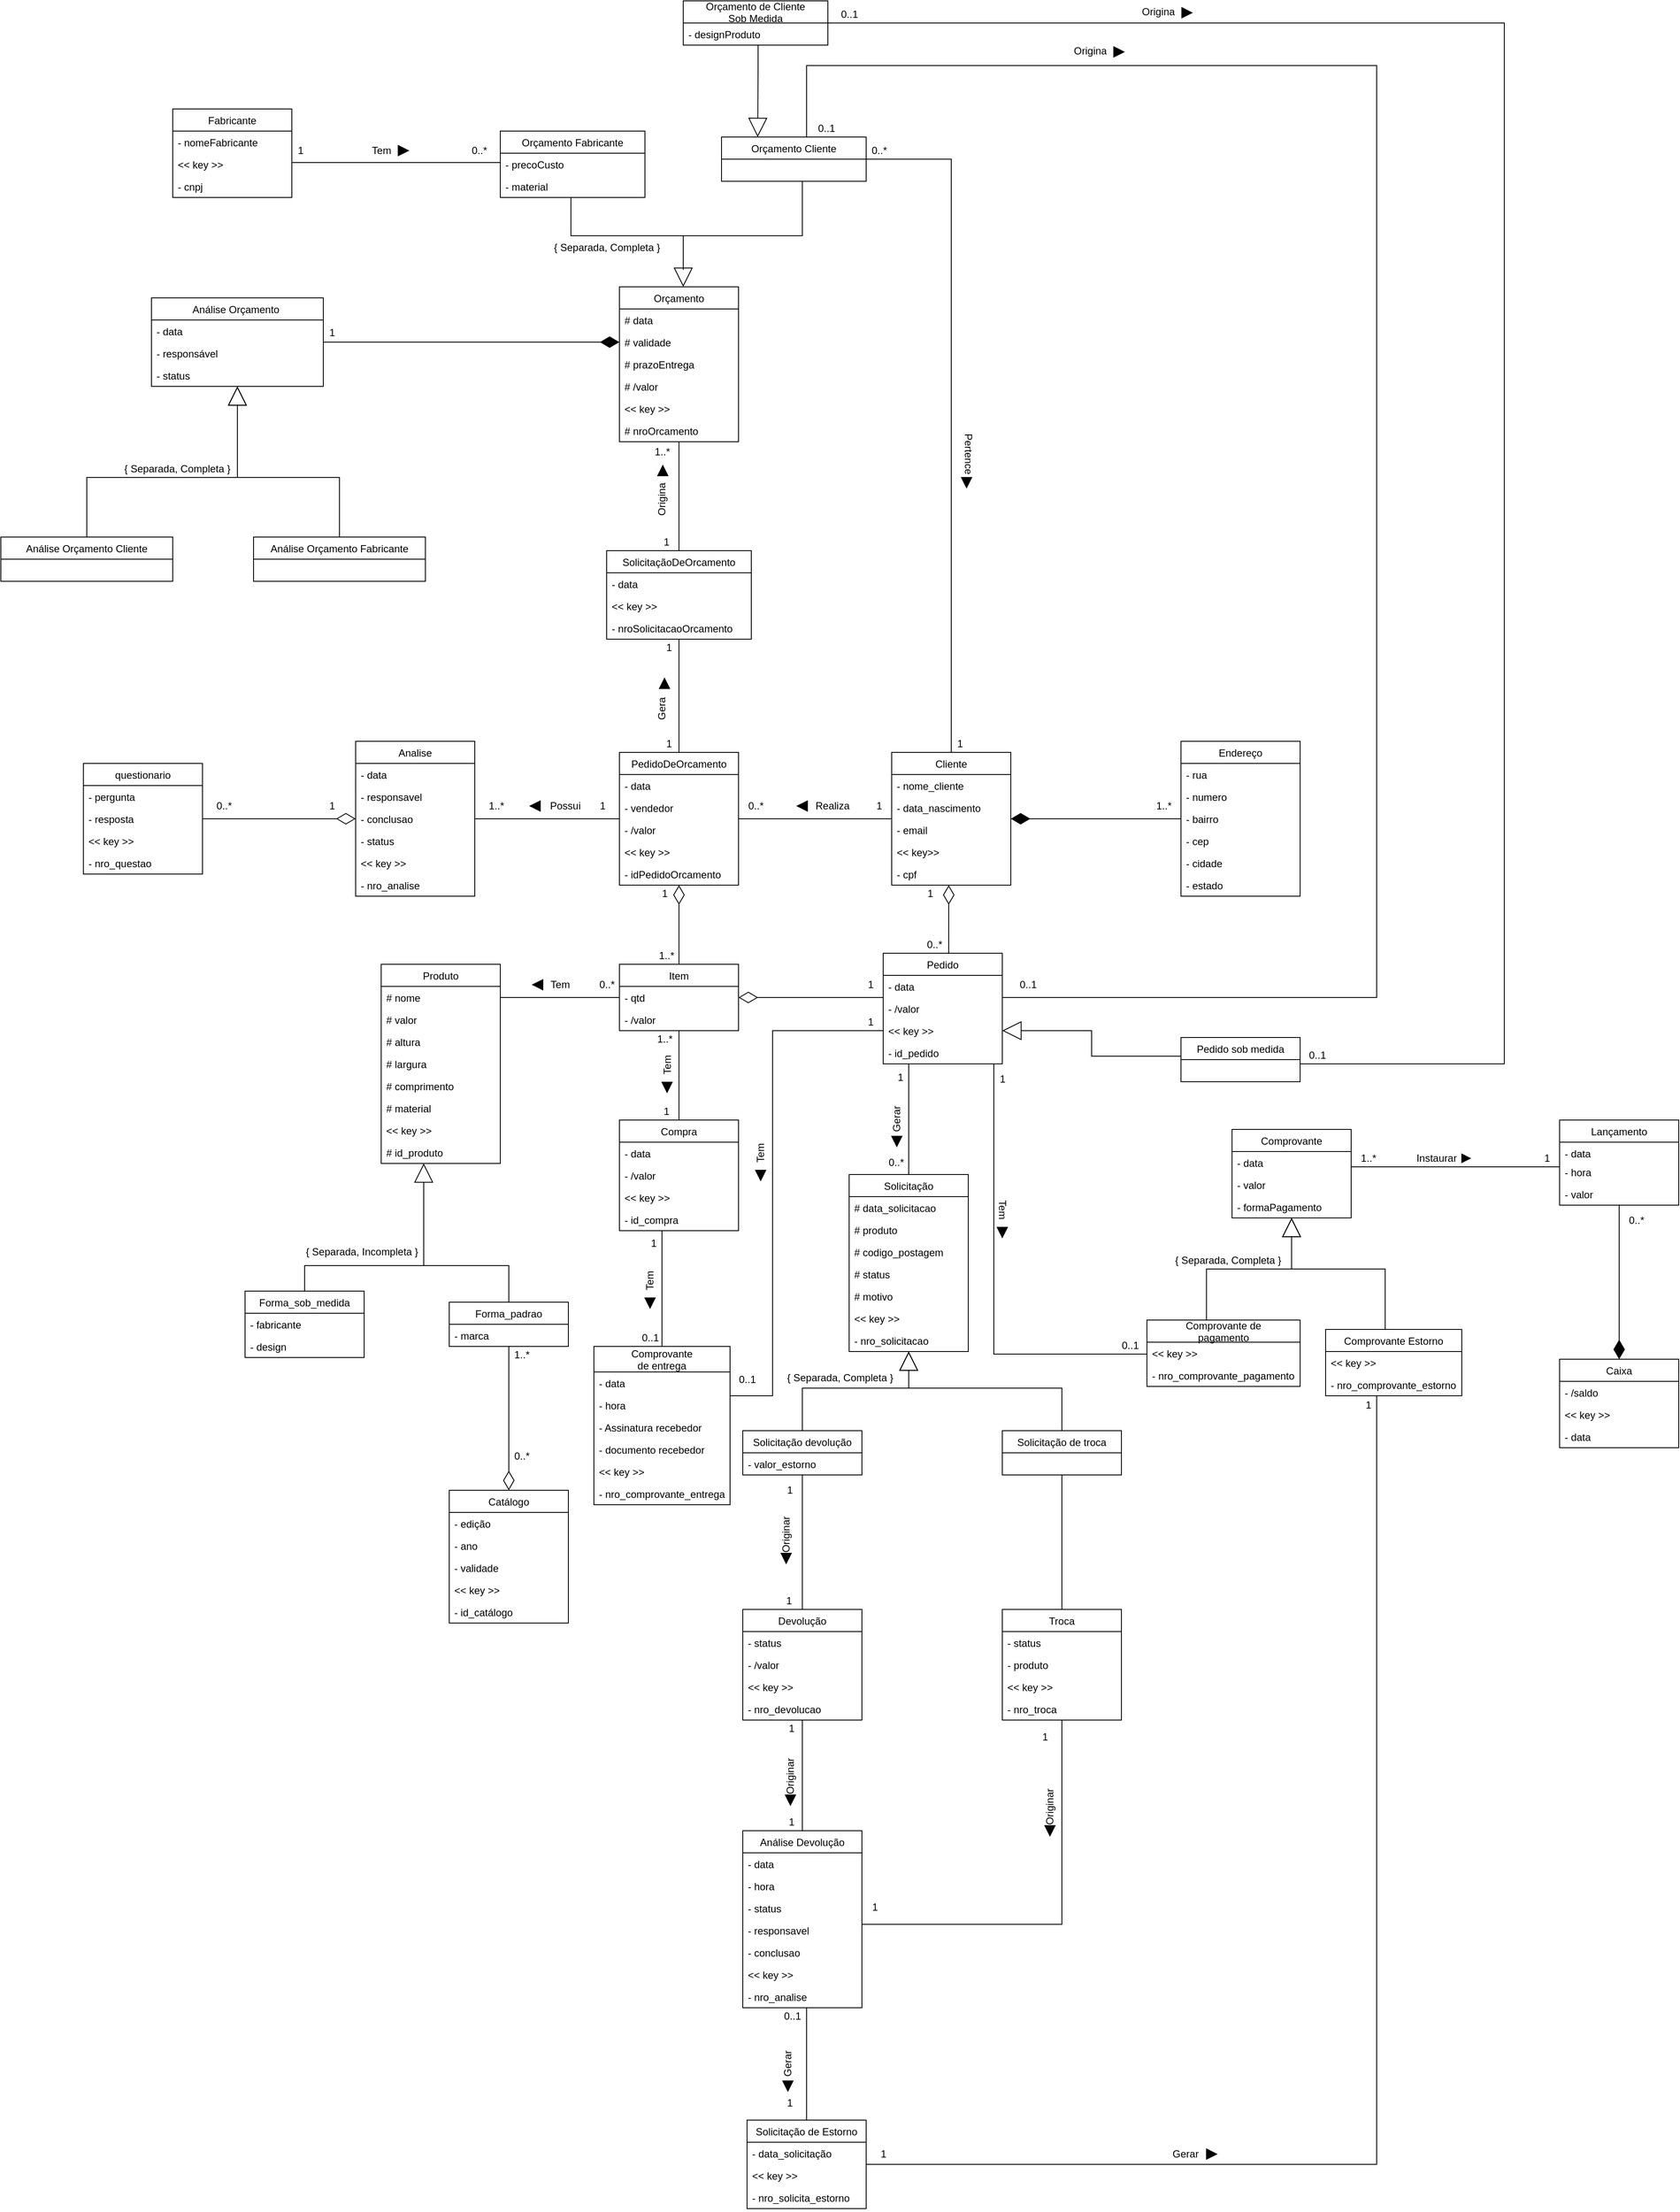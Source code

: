 <mxfile version="14.4.3" type="device"><diagram id="e2vKzV6QuCNSiU2bStXR" name="Page-1"><mxGraphModel dx="4011" dy="3460" grid="1" gridSize="10" guides="1" tooltips="1" connect="1" arrows="1" fold="1" page="1" pageScale="1" pageWidth="1169" pageHeight="827" math="0" shadow="0"><root><mxCell id="0"/><mxCell id="1" parent="0"/><mxCell id="QqTK5S3bP_zu9hFnstNz-24" style="edgeStyle=orthogonalEdgeStyle;rounded=0;orthogonalLoop=1;jettySize=auto;html=1;entryX=0.5;entryY=0;entryDx=0;entryDy=0;endArrow=none;endFill=0;startArrow=diamondThin;startFill=0;endSize=20;startSize=20;" parent="1" source="3a0KTcY0mm09DtscwTLL-5" target="QqTK5S3bP_zu9hFnstNz-14" edge="1"><mxGeometry relative="1" as="geometry"/></mxCell><mxCell id="QqTK5S3bP_zu9hFnstNz-68" style="edgeStyle=orthogonalEdgeStyle;rounded=0;orthogonalLoop=1;jettySize=auto;html=1;startSize=20;endArrow=none;endFill=0;endSize=20;" parent="1" source="3a0KTcY0mm09DtscwTLL-5" target="3a0KTcY0mm09DtscwTLL-1" edge="1"><mxGeometry relative="1" as="geometry"/></mxCell><mxCell id="3a0KTcY0mm09DtscwTLL-5" value="PedidoDeOrcamento" style="swimlane;fontStyle=0;childLayout=stackLayout;horizontal=1;startSize=26;fillColor=none;horizontalStack=0;resizeParent=1;resizeParentMax=0;resizeLast=0;collapsible=1;marginBottom=0;" parent="1" vertex="1"><mxGeometry x="-550" y="-797" width="140" height="156" as="geometry"/></mxCell><mxCell id="QqTK5S3bP_zu9hFnstNz-36" value="- data" style="text;strokeColor=none;fillColor=none;align=left;verticalAlign=top;spacingLeft=4;spacingRight=4;overflow=hidden;rotatable=0;points=[[0,0.5],[1,0.5]];portConstraint=eastwest;" parent="3a0KTcY0mm09DtscwTLL-5" vertex="1"><mxGeometry y="26" width="140" height="26" as="geometry"/></mxCell><mxCell id="nL3d8wHXdZ0kr6PMxQUO-36" value="- vendedor" style="text;strokeColor=none;fillColor=none;align=left;verticalAlign=top;spacingLeft=4;spacingRight=4;overflow=hidden;rotatable=0;points=[[0,0.5],[1,0.5]];portConstraint=eastwest;" parent="3a0KTcY0mm09DtscwTLL-5" vertex="1"><mxGeometry y="52" width="140" height="26" as="geometry"/></mxCell><mxCell id="nL3d8wHXdZ0kr6PMxQUO-37" value="- /valor" style="text;strokeColor=none;fillColor=none;align=left;verticalAlign=top;spacingLeft=4;spacingRight=4;overflow=hidden;rotatable=0;points=[[0,0.5],[1,0.5]];portConstraint=eastwest;" parent="3a0KTcY0mm09DtscwTLL-5" vertex="1"><mxGeometry y="78" width="140" height="26" as="geometry"/></mxCell><mxCell id="QqTK5S3bP_zu9hFnstNz-37" value="&lt;&lt; key &gt;&gt;" style="text;strokeColor=none;fillColor=none;align=left;verticalAlign=top;spacingLeft=4;spacingRight=4;overflow=hidden;rotatable=0;points=[[0,0.5],[1,0.5]];portConstraint=eastwest;" parent="3a0KTcY0mm09DtscwTLL-5" vertex="1"><mxGeometry y="104" width="140" height="26" as="geometry"/></mxCell><mxCell id="3a0KTcY0mm09DtscwTLL-6" value="- idPedidoOrcamento" style="text;strokeColor=none;fillColor=none;align=left;verticalAlign=top;spacingLeft=4;spacingRight=4;overflow=hidden;rotatable=0;points=[[0,0.5],[1,0.5]];portConstraint=eastwest;" parent="3a0KTcY0mm09DtscwTLL-5" vertex="1"><mxGeometry y="130" width="140" height="26" as="geometry"/></mxCell><mxCell id="QqTK5S3bP_zu9hFnstNz-82" style="edgeStyle=orthogonalEdgeStyle;rounded=0;orthogonalLoop=1;jettySize=auto;html=1;startArrow=none;startFill=0;startSize=20;endArrow=none;endFill=0;endSize=20;" parent="1" source="3a0KTcY0mm09DtscwTLL-9" target="3a0KTcY0mm09DtscwTLL-5" edge="1"><mxGeometry relative="1" as="geometry"/></mxCell><mxCell id="3a0KTcY0mm09DtscwTLL-9" value="Analise" style="swimlane;fontStyle=0;childLayout=stackLayout;horizontal=1;startSize=26;fillColor=none;horizontalStack=0;resizeParent=1;resizeParentMax=0;resizeLast=0;collapsible=1;marginBottom=0;" parent="1" vertex="1"><mxGeometry x="-860" y="-810" width="140" height="182" as="geometry"/></mxCell><mxCell id="QqTK5S3bP_zu9hFnstNz-104" value="- data" style="text;strokeColor=none;fillColor=none;align=left;verticalAlign=top;spacingLeft=4;spacingRight=4;overflow=hidden;rotatable=0;points=[[0,0.5],[1,0.5]];portConstraint=eastwest;" parent="3a0KTcY0mm09DtscwTLL-9" vertex="1"><mxGeometry y="26" width="140" height="26" as="geometry"/></mxCell><mxCell id="QqTK5S3bP_zu9hFnstNz-103" value="- responsavel" style="text;strokeColor=none;fillColor=none;align=left;verticalAlign=top;spacingLeft=4;spacingRight=4;overflow=hidden;rotatable=0;points=[[0,0.5],[1,0.5]];portConstraint=eastwest;" parent="3a0KTcY0mm09DtscwTLL-9" vertex="1"><mxGeometry y="52" width="140" height="26" as="geometry"/></mxCell><mxCell id="nL3d8wHXdZ0kr6PMxQUO-34" value="- conclusao" style="text;strokeColor=none;fillColor=none;align=left;verticalAlign=top;spacingLeft=4;spacingRight=4;overflow=hidden;rotatable=0;points=[[0,0.5],[1,0.5]];portConstraint=eastwest;" parent="3a0KTcY0mm09DtscwTLL-9" vertex="1"><mxGeometry y="78" width="140" height="26" as="geometry"/></mxCell><mxCell id="nL3d8wHXdZ0kr6PMxQUO-35" value="- status" style="text;strokeColor=none;fillColor=none;align=left;verticalAlign=top;spacingLeft=4;spacingRight=4;overflow=hidden;rotatable=0;points=[[0,0.5],[1,0.5]];portConstraint=eastwest;" parent="3a0KTcY0mm09DtscwTLL-9" vertex="1"><mxGeometry y="104" width="140" height="26" as="geometry"/></mxCell><mxCell id="si-QHf-i4gaWRMI2a9s8-29" value="&lt;&lt; key &gt;&gt;" style="text;strokeColor=none;fillColor=none;align=left;verticalAlign=top;spacingLeft=4;spacingRight=4;overflow=hidden;rotatable=0;points=[[0,0.5],[1,0.5]];portConstraint=eastwest;" parent="3a0KTcY0mm09DtscwTLL-9" vertex="1"><mxGeometry y="130" width="140" height="26" as="geometry"/></mxCell><mxCell id="si-QHf-i4gaWRMI2a9s8-30" value="- nro_analise" style="text;strokeColor=none;fillColor=none;align=left;verticalAlign=top;spacingLeft=4;spacingRight=4;overflow=hidden;rotatable=0;points=[[0,0.5],[1,0.5]];portConstraint=eastwest;" parent="3a0KTcY0mm09DtscwTLL-9" vertex="1"><mxGeometry y="156" width="140" height="26" as="geometry"/></mxCell><mxCell id="nL3d8wHXdZ0kr6PMxQUO-57" style="edgeStyle=orthogonalEdgeStyle;rounded=0;orthogonalLoop=1;jettySize=auto;html=1;startArrow=none;startFill=0;startSize=20;endArrow=none;endFill=0;endSize=20;" parent="1" source="3a0KTcY0mm09DtscwTLL-13" target="3a0KTcY0mm09DtscwTLL-21" edge="1"><mxGeometry relative="1" as="geometry"><Array as="points"><mxPoint x="-880" y="-1490"/><mxPoint x="-880" y="-1490"/></Array></mxGeometry></mxCell><mxCell id="3a0KTcY0mm09DtscwTLL-13" value="Fabricante" style="swimlane;fontStyle=0;childLayout=stackLayout;horizontal=1;startSize=26;fillColor=none;horizontalStack=0;resizeParent=1;resizeParentMax=0;resizeLast=0;collapsible=1;marginBottom=0;" parent="1" vertex="1"><mxGeometry x="-1075" y="-1553" width="140" height="104" as="geometry"/></mxCell><mxCell id="5_HMCY0WRMJy622-pJbX-13" value="- nomeFabricante" style="text;strokeColor=none;fillColor=none;align=left;verticalAlign=top;spacingLeft=4;spacingRight=4;overflow=hidden;rotatable=0;points=[[0,0.5],[1,0.5]];portConstraint=eastwest;" parent="3a0KTcY0mm09DtscwTLL-13" vertex="1"><mxGeometry y="26" width="140" height="26" as="geometry"/></mxCell><mxCell id="si-QHf-i4gaWRMI2a9s8-28" value="&lt;&lt; key &gt;&gt;" style="text;strokeColor=none;fillColor=none;align=left;verticalAlign=top;spacingLeft=4;spacingRight=4;overflow=hidden;rotatable=0;points=[[0,0.5],[1,0.5]];portConstraint=eastwest;" parent="3a0KTcY0mm09DtscwTLL-13" vertex="1"><mxGeometry y="52" width="140" height="26" as="geometry"/></mxCell><mxCell id="3a0KTcY0mm09DtscwTLL-15" value="- cnpj" style="text;strokeColor=none;fillColor=none;align=left;verticalAlign=top;spacingLeft=4;spacingRight=4;overflow=hidden;rotatable=0;points=[[0,0.5],[1,0.5]];portConstraint=eastwest;" parent="3a0KTcY0mm09DtscwTLL-13" vertex="1"><mxGeometry y="78" width="140" height="26" as="geometry"/></mxCell><mxCell id="QqTK5S3bP_zu9hFnstNz-92" style="edgeStyle=orthogonalEdgeStyle;rounded=0;orthogonalLoop=1;jettySize=auto;html=1;entryX=0.5;entryY=0;entryDx=0;entryDy=0;startArrow=none;startFill=0;startSize=14;endArrow=none;endFill=0;endSize=14;" parent="1" source="3a0KTcY0mm09DtscwTLL-17" target="3a0KTcY0mm09DtscwTLL-5" edge="1"><mxGeometry relative="1" as="geometry"/></mxCell><mxCell id="3a0KTcY0mm09DtscwTLL-17" value="SolicitaçãoDeOrcamento" style="swimlane;fontStyle=0;childLayout=stackLayout;horizontal=1;startSize=26;fillColor=none;horizontalStack=0;resizeParent=1;resizeParentMax=0;resizeLast=0;collapsible=1;marginBottom=0;" parent="1" vertex="1"><mxGeometry x="-565" y="-1034" width="170" height="104" as="geometry"/></mxCell><mxCell id="nL3d8wHXdZ0kr6PMxQUO-42" value="- data" style="text;strokeColor=none;fillColor=none;align=left;verticalAlign=top;spacingLeft=4;spacingRight=4;overflow=hidden;rotatable=0;points=[[0,0.5],[1,0.5]];portConstraint=eastwest;" parent="3a0KTcY0mm09DtscwTLL-17" vertex="1"><mxGeometry y="26" width="170" height="26" as="geometry"/></mxCell><mxCell id="nL3d8wHXdZ0kr6PMxQUO-43" value="&lt;&lt; key &gt;&gt;" style="text;strokeColor=none;fillColor=none;align=left;verticalAlign=top;spacingLeft=4;spacingRight=4;overflow=hidden;rotatable=0;points=[[0,0.5],[1,0.5]];portConstraint=eastwest;" parent="3a0KTcY0mm09DtscwTLL-17" vertex="1"><mxGeometry y="52" width="170" height="26" as="geometry"/></mxCell><mxCell id="nL3d8wHXdZ0kr6PMxQUO-45" value="- nroSolicitacaoOrcamento" style="text;strokeColor=none;fillColor=none;align=left;verticalAlign=top;spacingLeft=4;spacingRight=4;overflow=hidden;rotatable=0;points=[[0,0.5],[1,0.5]];portConstraint=eastwest;" parent="3a0KTcY0mm09DtscwTLL-17" vertex="1"><mxGeometry y="78" width="170" height="26" as="geometry"/></mxCell><mxCell id="nL3d8wHXdZ0kr6PMxQUO-55" style="edgeStyle=orthogonalEdgeStyle;rounded=0;orthogonalLoop=1;jettySize=auto;html=1;startArrow=none;startFill=0;startSize=20;endArrow=block;endFill=0;endSize=20;" parent="1" source="3a0KTcY0mm09DtscwTLL-21" target="QqTK5S3bP_zu9hFnstNz-26" edge="1"><mxGeometry relative="1" as="geometry"><Array as="points"><mxPoint x="-607" y="-1404"/><mxPoint x="-475" y="-1404"/></Array></mxGeometry></mxCell><mxCell id="3a0KTcY0mm09DtscwTLL-21" value="Orçamento Fabricante" style="swimlane;fontStyle=0;childLayout=stackLayout;horizontal=1;startSize=26;fillColor=none;horizontalStack=0;resizeParent=1;resizeParentMax=0;resizeLast=0;collapsible=1;marginBottom=0;" parent="1" vertex="1"><mxGeometry x="-690" y="-1527" width="170" height="78" as="geometry"/></mxCell><mxCell id="nL3d8wHXdZ0kr6PMxQUO-70" value="- precoCusto" style="text;strokeColor=none;fillColor=none;align=left;verticalAlign=top;spacingLeft=4;spacingRight=4;overflow=hidden;rotatable=0;points=[[0,0.5],[1,0.5]];portConstraint=eastwest;" parent="3a0KTcY0mm09DtscwTLL-21" vertex="1"><mxGeometry y="26" width="170" height="26" as="geometry"/></mxCell><mxCell id="gBrRAtZ28wWHjeIFfL4u-42" value="- material" style="text;strokeColor=none;fillColor=none;align=left;verticalAlign=top;spacingLeft=4;spacingRight=4;overflow=hidden;rotatable=0;points=[[0,0.5],[1,0.5]];portConstraint=eastwest;" vertex="1" parent="3a0KTcY0mm09DtscwTLL-21"><mxGeometry y="52" width="170" height="26" as="geometry"/></mxCell><mxCell id="QqTK5S3bP_zu9hFnstNz-48" style="edgeStyle=orthogonalEdgeStyle;rounded=0;orthogonalLoop=1;jettySize=auto;html=1;endArrow=diamondThin;endFill=1;endSize=20;startSize=20;" parent="1" source="QqTK5S3bP_zu9hFnstNz-6" target="3a0KTcY0mm09DtscwTLL-1" edge="1"><mxGeometry relative="1" as="geometry"/></mxCell><mxCell id="QqTK5S3bP_zu9hFnstNz-6" value="Endereço" style="swimlane;fontStyle=0;childLayout=stackLayout;horizontal=1;startSize=26;fillColor=none;horizontalStack=0;resizeParent=1;resizeParentMax=0;resizeLast=0;collapsible=1;marginBottom=0;" parent="1" vertex="1"><mxGeometry x="110" y="-810" width="140" height="182" as="geometry"/></mxCell><mxCell id="QqTK5S3bP_zu9hFnstNz-7" value="- rua" style="text;strokeColor=none;fillColor=none;align=left;verticalAlign=top;spacingLeft=4;spacingRight=4;overflow=hidden;rotatable=0;points=[[0,0.5],[1,0.5]];portConstraint=eastwest;" parent="QqTK5S3bP_zu9hFnstNz-6" vertex="1"><mxGeometry y="26" width="140" height="26" as="geometry"/></mxCell><mxCell id="QqTK5S3bP_zu9hFnstNz-8" value="- numero" style="text;strokeColor=none;fillColor=none;align=left;verticalAlign=top;spacingLeft=4;spacingRight=4;overflow=hidden;rotatable=0;points=[[0,0.5],[1,0.5]];portConstraint=eastwest;" parent="QqTK5S3bP_zu9hFnstNz-6" vertex="1"><mxGeometry y="52" width="140" height="26" as="geometry"/></mxCell><mxCell id="QqTK5S3bP_zu9hFnstNz-9" value="- bairro" style="text;strokeColor=none;fillColor=none;align=left;verticalAlign=top;spacingLeft=4;spacingRight=4;overflow=hidden;rotatable=0;points=[[0,0.5],[1,0.5]];portConstraint=eastwest;" parent="QqTK5S3bP_zu9hFnstNz-6" vertex="1"><mxGeometry y="78" width="140" height="26" as="geometry"/></mxCell><mxCell id="QqTK5S3bP_zu9hFnstNz-10" value="- cep" style="text;strokeColor=none;fillColor=none;align=left;verticalAlign=top;spacingLeft=4;spacingRight=4;overflow=hidden;rotatable=0;points=[[0,0.5],[1,0.5]];portConstraint=eastwest;" parent="QqTK5S3bP_zu9hFnstNz-6" vertex="1"><mxGeometry y="104" width="140" height="26" as="geometry"/></mxCell><mxCell id="QqTK5S3bP_zu9hFnstNz-11" value="- cidade" style="text;strokeColor=none;fillColor=none;align=left;verticalAlign=top;spacingLeft=4;spacingRight=4;overflow=hidden;rotatable=0;points=[[0,0.5],[1,0.5]];portConstraint=eastwest;" parent="QqTK5S3bP_zu9hFnstNz-6" vertex="1"><mxGeometry y="130" width="140" height="26" as="geometry"/></mxCell><mxCell id="QqTK5S3bP_zu9hFnstNz-12" value="- estado" style="text;strokeColor=none;fillColor=none;align=left;verticalAlign=top;spacingLeft=4;spacingRight=4;overflow=hidden;rotatable=0;points=[[0,0.5],[1,0.5]];portConstraint=eastwest;" parent="QqTK5S3bP_zu9hFnstNz-6" vertex="1"><mxGeometry y="156" width="140" height="26" as="geometry"/></mxCell><mxCell id="QqTK5S3bP_zu9hFnstNz-14" value="Item" style="swimlane;fontStyle=0;childLayout=stackLayout;horizontal=1;startSize=26;fillColor=none;horizontalStack=0;resizeParent=1;resizeParentMax=0;resizeLast=0;collapsible=1;marginBottom=0;align=center;" parent="1" vertex="1"><mxGeometry x="-550" y="-548" width="140" height="78" as="geometry"/></mxCell><mxCell id="QqTK5S3bP_zu9hFnstNz-15" value="- qtd" style="text;strokeColor=none;fillColor=none;align=left;verticalAlign=top;spacingLeft=4;spacingRight=4;overflow=hidden;rotatable=0;points=[[0,0.5],[1,0.5]];portConstraint=eastwest;" parent="QqTK5S3bP_zu9hFnstNz-14" vertex="1"><mxGeometry y="26" width="140" height="26" as="geometry"/></mxCell><mxCell id="QqTK5S3bP_zu9hFnstNz-16" value="- /valor" style="text;strokeColor=none;fillColor=none;align=left;verticalAlign=top;spacingLeft=4;spacingRight=4;overflow=hidden;rotatable=0;points=[[0,0.5],[1,0.5]];portConstraint=eastwest;" parent="QqTK5S3bP_zu9hFnstNz-14" vertex="1"><mxGeometry y="52" width="140" height="26" as="geometry"/></mxCell><mxCell id="QqTK5S3bP_zu9hFnstNz-67" style="edgeStyle=orthogonalEdgeStyle;rounded=0;orthogonalLoop=1;jettySize=auto;html=1;startSize=20;endArrow=none;endFill=0;endSize=20;" parent="1" source="QqTK5S3bP_zu9hFnstNz-18" target="QqTK5S3bP_zu9hFnstNz-14" edge="1"><mxGeometry relative="1" as="geometry"><Array as="points"><mxPoint x="-650" y="-509"/><mxPoint x="-650" y="-509"/></Array></mxGeometry></mxCell><mxCell id="QqTK5S3bP_zu9hFnstNz-18" value="Produto" style="swimlane;fontStyle=0;childLayout=stackLayout;horizontal=1;startSize=26;fillColor=none;horizontalStack=0;resizeParent=1;resizeParentMax=0;resizeLast=0;collapsible=1;marginBottom=0;align=center;" parent="1" vertex="1"><mxGeometry x="-830" y="-548" width="140" height="234" as="geometry"/></mxCell><mxCell id="QqTK5S3bP_zu9hFnstNz-19" value="# nome" style="text;strokeColor=none;fillColor=none;align=left;verticalAlign=top;spacingLeft=4;spacingRight=4;overflow=hidden;rotatable=0;points=[[0,0.5],[1,0.5]];portConstraint=eastwest;" parent="QqTK5S3bP_zu9hFnstNz-18" vertex="1"><mxGeometry y="26" width="140" height="26" as="geometry"/></mxCell><mxCell id="QqTK5S3bP_zu9hFnstNz-20" value="# valor" style="text;strokeColor=none;fillColor=none;align=left;verticalAlign=top;spacingLeft=4;spacingRight=4;overflow=hidden;rotatable=0;points=[[0,0.5],[1,0.5]];portConstraint=eastwest;" parent="QqTK5S3bP_zu9hFnstNz-18" vertex="1"><mxGeometry y="52" width="140" height="26" as="geometry"/></mxCell><mxCell id="QqTK5S3bP_zu9hFnstNz-40" value="# altura" style="text;strokeColor=none;fillColor=none;align=left;verticalAlign=top;spacingLeft=4;spacingRight=4;overflow=hidden;rotatable=0;points=[[0,0.5],[1,0.5]];portConstraint=eastwest;" parent="QqTK5S3bP_zu9hFnstNz-18" vertex="1"><mxGeometry y="78" width="140" height="26" as="geometry"/></mxCell><mxCell id="QqTK5S3bP_zu9hFnstNz-41" value="# largura" style="text;strokeColor=none;fillColor=none;align=left;verticalAlign=top;spacingLeft=4;spacingRight=4;overflow=hidden;rotatable=0;points=[[0,0.5],[1,0.5]];portConstraint=eastwest;" parent="QqTK5S3bP_zu9hFnstNz-18" vertex="1"><mxGeometry y="104" width="140" height="26" as="geometry"/></mxCell><mxCell id="QqTK5S3bP_zu9hFnstNz-42" value="# comprimento" style="text;strokeColor=none;fillColor=none;align=left;verticalAlign=top;spacingLeft=4;spacingRight=4;overflow=hidden;rotatable=0;points=[[0,0.5],[1,0.5]];portConstraint=eastwest;" parent="QqTK5S3bP_zu9hFnstNz-18" vertex="1"><mxGeometry y="130" width="140" height="26" as="geometry"/></mxCell><mxCell id="QqTK5S3bP_zu9hFnstNz-44" value="# material" style="text;strokeColor=none;fillColor=none;align=left;verticalAlign=top;spacingLeft=4;spacingRight=4;overflow=hidden;rotatable=0;points=[[0,0.5],[1,0.5]];portConstraint=eastwest;" parent="QqTK5S3bP_zu9hFnstNz-18" vertex="1"><mxGeometry y="156" width="140" height="26" as="geometry"/></mxCell><mxCell id="nL3d8wHXdZ0kr6PMxQUO-83" value="&lt;&lt; key &gt;&gt;" style="text;strokeColor=none;fillColor=none;align=left;verticalAlign=top;spacingLeft=4;spacingRight=4;overflow=hidden;rotatable=0;points=[[0,0.5],[1,0.5]];portConstraint=eastwest;" parent="QqTK5S3bP_zu9hFnstNz-18" vertex="1"><mxGeometry y="182" width="140" height="26" as="geometry"/></mxCell><mxCell id="QqTK5S3bP_zu9hFnstNz-21" value="# id_produto" style="text;strokeColor=none;fillColor=none;align=left;verticalAlign=top;spacingLeft=4;spacingRight=4;overflow=hidden;rotatable=0;points=[[0,0.5],[1,0.5]];portConstraint=eastwest;" parent="QqTK5S3bP_zu9hFnstNz-18" vertex="1"><mxGeometry y="208" width="140" height="26" as="geometry"/></mxCell><mxCell id="QqTK5S3bP_zu9hFnstNz-93" style="edgeStyle=orthogonalEdgeStyle;rounded=0;orthogonalLoop=1;jettySize=auto;html=1;startArrow=none;startFill=0;startSize=14;endArrow=none;endFill=0;endSize=14;" parent="1" source="QqTK5S3bP_zu9hFnstNz-26" target="3a0KTcY0mm09DtscwTLL-17" edge="1"><mxGeometry relative="1" as="geometry"/></mxCell><mxCell id="QqTK5S3bP_zu9hFnstNz-26" value="Orçamento" style="swimlane;fontStyle=0;childLayout=stackLayout;horizontal=1;startSize=26;fillColor=none;horizontalStack=0;resizeParent=1;resizeParentMax=0;resizeLast=0;collapsible=1;marginBottom=0;align=center;" parent="1" vertex="1"><mxGeometry x="-550" y="-1344" width="140" height="182" as="geometry"/></mxCell><mxCell id="nL3d8wHXdZ0kr6PMxQUO-41" value="# data" style="text;strokeColor=none;fillColor=none;align=left;verticalAlign=top;spacingLeft=4;spacingRight=4;overflow=hidden;rotatable=0;points=[[0,0.5],[1,0.5]];portConstraint=eastwest;" parent="QqTK5S3bP_zu9hFnstNz-26" vertex="1"><mxGeometry y="26" width="140" height="26" as="geometry"/></mxCell><mxCell id="nL3d8wHXdZ0kr6PMxQUO-63" value="# validade" style="text;strokeColor=none;fillColor=none;align=left;verticalAlign=top;spacingLeft=4;spacingRight=4;overflow=hidden;rotatable=0;points=[[0,0.5],[1,0.5]];portConstraint=eastwest;" parent="QqTK5S3bP_zu9hFnstNz-26" vertex="1"><mxGeometry y="52" width="140" height="26" as="geometry"/></mxCell><mxCell id="nL3d8wHXdZ0kr6PMxQUO-71" value="# prazoEntrega" style="text;strokeColor=none;fillColor=none;align=left;verticalAlign=top;spacingLeft=4;spacingRight=4;overflow=hidden;rotatable=0;points=[[0,0.5],[1,0.5]];portConstraint=eastwest;" parent="QqTK5S3bP_zu9hFnstNz-26" vertex="1"><mxGeometry y="78" width="140" height="26" as="geometry"/></mxCell><mxCell id="nL3d8wHXdZ0kr6PMxQUO-64" value="# /valor" style="text;strokeColor=none;fillColor=none;align=left;verticalAlign=top;spacingLeft=4;spacingRight=4;overflow=hidden;rotatable=0;points=[[0,0.5],[1,0.5]];portConstraint=eastwest;" parent="QqTK5S3bP_zu9hFnstNz-26" vertex="1"><mxGeometry y="104" width="140" height="26" as="geometry"/></mxCell><mxCell id="nL3d8wHXdZ0kr6PMxQUO-44" value="&lt;&lt; key &gt;&gt;" style="text;strokeColor=none;fillColor=none;align=left;verticalAlign=top;spacingLeft=4;spacingRight=4;overflow=hidden;rotatable=0;points=[[0,0.5],[1,0.5]];portConstraint=eastwest;" parent="QqTK5S3bP_zu9hFnstNz-26" vertex="1"><mxGeometry y="130" width="140" height="26" as="geometry"/></mxCell><mxCell id="nL3d8wHXdZ0kr6PMxQUO-46" value="# nroOrcamento" style="text;strokeColor=none;fillColor=none;align=left;verticalAlign=top;spacingLeft=4;spacingRight=4;overflow=hidden;rotatable=0;points=[[0,0.5],[1,0.5]];portConstraint=eastwest;" parent="QqTK5S3bP_zu9hFnstNz-26" vertex="1"><mxGeometry y="156" width="140" height="26" as="geometry"/></mxCell><mxCell id="QqTK5S3bP_zu9hFnstNz-83" style="edgeStyle=orthogonalEdgeStyle;rounded=0;orthogonalLoop=1;jettySize=auto;html=1;startArrow=none;startFill=0;startSize=14;endArrow=diamondThin;endFill=0;endSize=20;" parent="1" source="QqTK5S3bP_zu9hFnstNz-31" target="3a0KTcY0mm09DtscwTLL-9" edge="1"><mxGeometry relative="1" as="geometry"/></mxCell><mxCell id="QqTK5S3bP_zu9hFnstNz-31" value="questionario" style="swimlane;fontStyle=0;childLayout=stackLayout;horizontal=1;startSize=26;fillColor=none;horizontalStack=0;resizeParent=1;resizeParentMax=0;resizeLast=0;collapsible=1;marginBottom=0;align=center;" parent="1" vertex="1"><mxGeometry x="-1180" y="-784" width="140" height="130" as="geometry"/></mxCell><mxCell id="nL3d8wHXdZ0kr6PMxQUO-28" value="- pergunta" style="text;strokeColor=none;fillColor=none;align=left;verticalAlign=top;spacingLeft=4;spacingRight=4;overflow=hidden;rotatable=0;points=[[0,0.5],[1,0.5]];portConstraint=eastwest;" parent="QqTK5S3bP_zu9hFnstNz-31" vertex="1"><mxGeometry y="26" width="140" height="26" as="geometry"/></mxCell><mxCell id="nL3d8wHXdZ0kr6PMxQUO-29" value="- resposta" style="text;strokeColor=none;fillColor=none;align=left;verticalAlign=top;spacingLeft=4;spacingRight=4;overflow=hidden;rotatable=0;points=[[0,0.5],[1,0.5]];portConstraint=eastwest;" parent="QqTK5S3bP_zu9hFnstNz-31" vertex="1"><mxGeometry y="52" width="140" height="26" as="geometry"/></mxCell><mxCell id="si-QHf-i4gaWRMI2a9s8-31" value="&lt;&lt; key &gt;&gt;" style="text;strokeColor=none;fillColor=none;align=left;verticalAlign=top;spacingLeft=4;spacingRight=4;overflow=hidden;rotatable=0;points=[[0,0.5],[1,0.5]];portConstraint=eastwest;" parent="QqTK5S3bP_zu9hFnstNz-31" vertex="1"><mxGeometry y="78" width="140" height="26" as="geometry"/></mxCell><mxCell id="si-QHf-i4gaWRMI2a9s8-32" value="- nro_questao" style="text;strokeColor=none;fillColor=none;align=left;verticalAlign=top;spacingLeft=4;spacingRight=4;overflow=hidden;rotatable=0;points=[[0,0.5],[1,0.5]];portConstraint=eastwest;" parent="QqTK5S3bP_zu9hFnstNz-31" vertex="1"><mxGeometry y="104" width="140" height="26" as="geometry"/></mxCell><mxCell id="QqTK5S3bP_zu9hFnstNz-43" style="edgeStyle=orthogonalEdgeStyle;rounded=0;orthogonalLoop=1;jettySize=auto;html=1;endArrow=block;endFill=0;startArrow=none;startFill=0;endSize=20;exitX=0.5;exitY=0;exitDx=0;exitDy=0;" parent="1" source="QqTK5S3bP_zu9hFnstNz-39" target="QqTK5S3bP_zu9hFnstNz-18" edge="1"><mxGeometry relative="1" as="geometry"><Array as="points"><mxPoint x="-780" y="-194"/></Array></mxGeometry></mxCell><mxCell id="QqTK5S3bP_zu9hFnstNz-39" value="Forma_sob_medida" style="swimlane;fontStyle=0;childLayout=stackLayout;horizontal=1;startSize=26;fillColor=none;horizontalStack=0;resizeParent=1;resizeParentMax=0;resizeLast=0;collapsible=1;marginBottom=0;align=center;" parent="1" vertex="1"><mxGeometry x="-990" y="-164" width="140" height="78" as="geometry"/></mxCell><mxCell id="nL3d8wHXdZ0kr6PMxQUO-10" value="- fabricante" style="text;strokeColor=none;fillColor=none;align=left;verticalAlign=top;spacingLeft=4;spacingRight=4;overflow=hidden;rotatable=0;points=[[0,0.5],[1,0.5]];portConstraint=eastwest;" parent="QqTK5S3bP_zu9hFnstNz-39" vertex="1"><mxGeometry y="26" width="140" height="26" as="geometry"/></mxCell><mxCell id="QqTK5S3bP_zu9hFnstNz-45" value="- design" style="text;strokeColor=none;fillColor=none;align=left;verticalAlign=top;spacingLeft=4;spacingRight=4;overflow=hidden;rotatable=0;points=[[0,0.5],[1,0.5]];portConstraint=eastwest;" parent="QqTK5S3bP_zu9hFnstNz-39" vertex="1"><mxGeometry y="52" width="140" height="26" as="geometry"/></mxCell><mxCell id="3a0KTcY0mm09DtscwTLL-1" value="Cliente" style="swimlane;fontStyle=0;childLayout=stackLayout;horizontal=1;startSize=26;fillColor=none;horizontalStack=0;resizeParent=1;resizeParentMax=0;resizeLast=0;collapsible=1;marginBottom=0;" parent="1" vertex="1"><mxGeometry x="-230" y="-797" width="140" height="156" as="geometry"/></mxCell><mxCell id="3a0KTcY0mm09DtscwTLL-2" value="- nome_cliente" style="text;strokeColor=none;fillColor=none;align=left;verticalAlign=top;spacingLeft=4;spacingRight=4;overflow=hidden;rotatable=0;points=[[0,0.5],[1,0.5]];portConstraint=eastwest;" parent="3a0KTcY0mm09DtscwTLL-1" vertex="1"><mxGeometry y="26" width="140" height="26" as="geometry"/></mxCell><mxCell id="5_HMCY0WRMJy622-pJbX-9" value="- data_nascimento" style="text;strokeColor=none;fillColor=none;align=left;verticalAlign=top;spacingLeft=4;spacingRight=4;overflow=hidden;rotatable=0;points=[[0,0.5],[1,0.5]];portConstraint=eastwest;" parent="3a0KTcY0mm09DtscwTLL-1" vertex="1"><mxGeometry y="52" width="140" height="26" as="geometry"/></mxCell><mxCell id="si-QHf-i4gaWRMI2a9s8-16" value="- email" style="text;strokeColor=none;fillColor=none;align=left;verticalAlign=top;spacingLeft=4;spacingRight=4;overflow=hidden;rotatable=0;points=[[0,0.5],[1,0.5]];portConstraint=eastwest;" parent="3a0KTcY0mm09DtscwTLL-1" vertex="1"><mxGeometry y="78" width="140" height="26" as="geometry"/></mxCell><mxCell id="QqTK5S3bP_zu9hFnstNz-1" value="&lt;&lt; key&gt;&gt;" style="text;strokeColor=none;fillColor=none;align=left;verticalAlign=top;spacingLeft=4;spacingRight=4;overflow=hidden;rotatable=0;points=[[0,0.5],[1,0.5]];portConstraint=eastwest;" parent="3a0KTcY0mm09DtscwTLL-1" vertex="1"><mxGeometry y="104" width="140" height="26" as="geometry"/></mxCell><mxCell id="3a0KTcY0mm09DtscwTLL-4" value="- cpf" style="text;strokeColor=none;fillColor=none;align=left;verticalAlign=top;spacingLeft=4;spacingRight=4;overflow=hidden;rotatable=0;points=[[0,0.5],[1,0.5]];portConstraint=eastwest;" parent="3a0KTcY0mm09DtscwTLL-1" vertex="1"><mxGeometry y="130" width="140" height="26" as="geometry"/></mxCell><mxCell id="QqTK5S3bP_zu9hFnstNz-69" style="edgeStyle=orthogonalEdgeStyle;rounded=0;orthogonalLoop=1;jettySize=auto;html=1;entryX=0.5;entryY=0;entryDx=0;entryDy=0;startSize=20;endArrow=none;endFill=0;endSize=20;" parent="1" source="QqTK5S3bP_zu9hFnstNz-51" target="3a0KTcY0mm09DtscwTLL-1" edge="1"><mxGeometry relative="1" as="geometry"/></mxCell><mxCell id="nL3d8wHXdZ0kr6PMxQUO-56" style="edgeStyle=orthogonalEdgeStyle;rounded=0;orthogonalLoop=1;jettySize=auto;html=1;startArrow=none;startFill=0;startSize=20;endArrow=none;endFill=0;endSize=20;" parent="1" source="QqTK5S3bP_zu9hFnstNz-51" edge="1"><mxGeometry relative="1" as="geometry"><mxPoint x="-475" y="-1364" as="targetPoint"/><Array as="points"><mxPoint x="-335" y="-1404"/><mxPoint x="-475" y="-1404"/></Array></mxGeometry></mxCell><mxCell id="QqTK5S3bP_zu9hFnstNz-51" value="Orçamento Cliente" style="swimlane;fontStyle=0;childLayout=stackLayout;horizontal=1;startSize=26;fillColor=none;horizontalStack=0;resizeParent=1;resizeParentMax=0;resizeLast=0;collapsible=1;marginBottom=0;" parent="1" vertex="1"><mxGeometry x="-430" y="-1520" width="170" height="52" as="geometry"/></mxCell><mxCell id="QqTK5S3bP_zu9hFnstNz-70" value="1..*" style="text;html=1;strokeColor=none;fillColor=none;align=center;verticalAlign=middle;whiteSpace=wrap;rounded=0;" parent="1" vertex="1"><mxGeometry x="70" y="-744" width="40" height="20" as="geometry"/></mxCell><mxCell id="QqTK5S3bP_zu9hFnstNz-72" value="0..*" style="text;html=1;align=center;verticalAlign=middle;resizable=0;points=[];autosize=1;" parent="1" vertex="1"><mxGeometry x="-405" y="-744" width="30" height="20" as="geometry"/></mxCell><mxCell id="QqTK5S3bP_zu9hFnstNz-73" value="1..*" style="text;html=1;align=center;verticalAlign=middle;resizable=0;points=[];autosize=1;" parent="1" vertex="1"><mxGeometry x="-510" y="-568" width="30" height="20" as="geometry"/></mxCell><mxCell id="QqTK5S3bP_zu9hFnstNz-75" value="0..*" style="text;html=1;align=center;verticalAlign=middle;resizable=0;points=[];autosize=1;" parent="1" vertex="1"><mxGeometry x="-580" y="-534" width="30" height="20" as="geometry"/></mxCell><mxCell id="QqTK5S3bP_zu9hFnstNz-85" value="1..*" style="text;html=1;align=center;verticalAlign=middle;resizable=0;points=[];autosize=1;" parent="1" vertex="1"><mxGeometry x="-710" y="-744" width="30" height="20" as="geometry"/></mxCell><mxCell id="QqTK5S3bP_zu9hFnstNz-86" value="0..*" style="text;html=1;align=center;verticalAlign=middle;resizable=0;points=[];autosize=1;" parent="1" vertex="1"><mxGeometry x="-1030" y="-744" width="30" height="20" as="geometry"/></mxCell><mxCell id="QqTK5S3bP_zu9hFnstNz-98" value="0..*" style="text;html=1;align=center;verticalAlign=middle;resizable=0;points=[];autosize=1;" parent="1" vertex="1"><mxGeometry x="-730" y="-1514" width="30" height="20" as="geometry"/></mxCell><mxCell id="QqTK5S3bP_zu9hFnstNz-101" value="0..*" style="text;html=1;align=center;verticalAlign=middle;resizable=0;points=[];autosize=1;" parent="1" vertex="1"><mxGeometry x="-260" y="-1514" width="30" height="20" as="geometry"/></mxCell><mxCell id="nL3d8wHXdZ0kr6PMxQUO-16" style="edgeStyle=orthogonalEdgeStyle;rounded=0;orthogonalLoop=1;jettySize=auto;html=1;endArrow=none;endFill=0;" parent="1" source="nL3d8wHXdZ0kr6PMxQUO-1" edge="1"><mxGeometry relative="1" as="geometry"><mxPoint x="-780" y="-284" as="targetPoint"/><Array as="points"><mxPoint x="-680" y="-194"/><mxPoint x="-780" y="-194"/></Array></mxGeometry></mxCell><mxCell id="nL3d8wHXdZ0kr6PMxQUO-1" value="Forma_padrao" style="swimlane;fontStyle=0;childLayout=stackLayout;horizontal=1;startSize=26;fillColor=none;horizontalStack=0;resizeParent=1;resizeParentMax=0;resizeLast=0;collapsible=1;marginBottom=0;align=center;" parent="1" vertex="1"><mxGeometry x="-750" y="-151" width="140" height="52" as="geometry"/></mxCell><mxCell id="nL3d8wHXdZ0kr6PMxQUO-11" value="- marca" style="text;strokeColor=none;fillColor=none;align=left;verticalAlign=top;spacingLeft=4;spacingRight=4;overflow=hidden;rotatable=0;points=[[0,0.5],[1,0.5]];portConstraint=eastwest;" parent="nL3d8wHXdZ0kr6PMxQUO-1" vertex="1"><mxGeometry y="26" width="140" height="26" as="geometry"/></mxCell><mxCell id="nL3d8wHXdZ0kr6PMxQUO-19" style="edgeStyle=orthogonalEdgeStyle;rounded=0;orthogonalLoop=1;jettySize=auto;html=1;endArrow=none;endFill=0;endSize=20;startSize=20;startArrow=diamondThin;startFill=0;" parent="1" source="nL3d8wHXdZ0kr6PMxQUO-12" target="nL3d8wHXdZ0kr6PMxQUO-1" edge="1"><mxGeometry relative="1" as="geometry"><Array as="points"/></mxGeometry></mxCell><mxCell id="nL3d8wHXdZ0kr6PMxQUO-12" value="Catálogo" style="swimlane;fontStyle=0;childLayout=stackLayout;horizontal=1;startSize=26;fillColor=none;horizontalStack=0;resizeParent=1;resizeParentMax=0;resizeLast=0;collapsible=1;marginBottom=0;" parent="1" vertex="1"><mxGeometry x="-750" y="70" width="140" height="156" as="geometry"/></mxCell><mxCell id="nL3d8wHXdZ0kr6PMxQUO-17" value="- edição" style="text;strokeColor=none;fillColor=none;align=left;verticalAlign=top;spacingLeft=4;spacingRight=4;overflow=hidden;rotatable=0;points=[[0,0.5],[1,0.5]];portConstraint=eastwest;" parent="nL3d8wHXdZ0kr6PMxQUO-12" vertex="1"><mxGeometry y="26" width="140" height="26" as="geometry"/></mxCell><mxCell id="nL3d8wHXdZ0kr6PMxQUO-18" value="- ano" style="text;strokeColor=none;fillColor=none;align=left;verticalAlign=top;spacingLeft=4;spacingRight=4;overflow=hidden;rotatable=0;points=[[0,0.5],[1,0.5]];portConstraint=eastwest;" parent="nL3d8wHXdZ0kr6PMxQUO-12" vertex="1"><mxGeometry y="52" width="140" height="26" as="geometry"/></mxCell><mxCell id="nL3d8wHXdZ0kr6PMxQUO-20" value="- validade" style="text;strokeColor=none;fillColor=none;align=left;verticalAlign=top;spacingLeft=4;spacingRight=4;overflow=hidden;rotatable=0;points=[[0,0.5],[1,0.5]];portConstraint=eastwest;" parent="nL3d8wHXdZ0kr6PMxQUO-12" vertex="1"><mxGeometry y="78" width="140" height="26" as="geometry"/></mxCell><mxCell id="QqTK5S3bP_zu9hFnstNz-22" value="&lt;&lt; key &gt;&gt;" style="text;strokeColor=none;fillColor=none;align=left;verticalAlign=top;spacingLeft=4;spacingRight=4;overflow=hidden;rotatable=0;points=[[0,0.5],[1,0.5]];portConstraint=eastwest;" parent="nL3d8wHXdZ0kr6PMxQUO-12" vertex="1"><mxGeometry y="104" width="140" height="26" as="geometry"/></mxCell><mxCell id="nL3d8wHXdZ0kr6PMxQUO-15" value="- id_catálogo" style="text;strokeColor=none;fillColor=none;align=left;verticalAlign=top;spacingLeft=4;spacingRight=4;overflow=hidden;rotatable=0;points=[[0,0.5],[1,0.5]];portConstraint=eastwest;" parent="nL3d8wHXdZ0kr6PMxQUO-12" vertex="1"><mxGeometry y="130" width="140" height="26" as="geometry"/></mxCell><mxCell id="nL3d8wHXdZ0kr6PMxQUO-21" value="0..*" style="text;html=1;align=center;verticalAlign=middle;resizable=0;points=[];autosize=1;" parent="1" vertex="1"><mxGeometry x="-680" y="20" width="30" height="20" as="geometry"/></mxCell><mxCell id="nL3d8wHXdZ0kr6PMxQUO-22" value="1..*" style="text;html=1;align=center;verticalAlign=middle;resizable=0;points=[];autosize=1;" parent="1" vertex="1"><mxGeometry x="-680" y="-99" width="30" height="20" as="geometry"/></mxCell><mxCell id="nL3d8wHXdZ0kr6PMxQUO-40" value="" style="group" parent="1" vertex="1" connectable="0"><mxGeometry x="-652" y="-534" width="52" height="20" as="geometry"/></mxCell><mxCell id="nL3d8wHXdZ0kr6PMxQUO-38" value="Tem" style="text;html=1;align=center;verticalAlign=middle;resizable=0;points=[];autosize=1;" parent="nL3d8wHXdZ0kr6PMxQUO-40" vertex="1"><mxGeometry x="12" width="40" height="20" as="geometry"/></mxCell><mxCell id="nL3d8wHXdZ0kr6PMxQUO-39" value="" style="triangle;whiteSpace=wrap;html=1;align=left;fillColor=#000000;rotation=-180;" parent="nL3d8wHXdZ0kr6PMxQUO-40" vertex="1"><mxGeometry y="4" width="12" height="12" as="geometry"/></mxCell><mxCell id="nL3d8wHXdZ0kr6PMxQUO-51" value="" style="group" parent="1" vertex="1" connectable="0"><mxGeometry x="-510" y="-884" width="20" height="56" as="geometry"/></mxCell><mxCell id="nL3d8wHXdZ0kr6PMxQUO-47" value="Gera" style="text;html=1;align=center;verticalAlign=middle;resizable=0;points=[];autosize=1;rotation=-90;" parent="nL3d8wHXdZ0kr6PMxQUO-51" vertex="1"><mxGeometry x="-10" y="26" width="40" height="20" as="geometry"/></mxCell><mxCell id="nL3d8wHXdZ0kr6PMxQUO-48" value="" style="triangle;whiteSpace=wrap;html=1;align=left;fillColor=#000000;rotation=-90;" parent="nL3d8wHXdZ0kr6PMxQUO-51" vertex="1"><mxGeometry x="7" width="12" height="12" as="geometry"/></mxCell><mxCell id="nL3d8wHXdZ0kr6PMxQUO-52" value="" style="group" parent="1" vertex="1" connectable="0"><mxGeometry x="-510" y="-1134" width="35" height="65" as="geometry"/></mxCell><mxCell id="QqTK5S3bP_zu9hFnstNz-88" value="Origina" style="text;html=1;align=center;verticalAlign=middle;resizable=0;points=[];autosize=1;rotation=-90;" parent="nL3d8wHXdZ0kr6PMxQUO-52" vertex="1"><mxGeometry x="-15" y="30" width="50" height="20" as="geometry"/></mxCell><mxCell id="nL3d8wHXdZ0kr6PMxQUO-49" value="" style="triangle;whiteSpace=wrap;html=1;align=left;fillColor=#000000;rotation=-90;" parent="nL3d8wHXdZ0kr6PMxQUO-52" vertex="1"><mxGeometry x="5" width="12" height="12" as="geometry"/></mxCell><mxCell id="nL3d8wHXdZ0kr6PMxQUO-53" value="1..*" style="text;html=1;align=center;verticalAlign=middle;resizable=0;points=[];autosize=1;" parent="1" vertex="1"><mxGeometry x="-515" y="-1160" width="30" height="20" as="geometry"/></mxCell><mxCell id="nL3d8wHXdZ0kr6PMxQUO-62" value="" style="group" parent="1" vertex="1" connectable="0"><mxGeometry x="-850" y="-1514" width="52" height="20" as="geometry"/></mxCell><mxCell id="nL3d8wHXdZ0kr6PMxQUO-58" value="" style="triangle;whiteSpace=wrap;html=1;align=left;fillColor=#000000;" parent="nL3d8wHXdZ0kr6PMxQUO-62" vertex="1"><mxGeometry x="40" y="4" width="12" height="12" as="geometry"/></mxCell><mxCell id="nL3d8wHXdZ0kr6PMxQUO-59" value="Tem" style="text;html=1;align=center;verticalAlign=middle;resizable=0;points=[];autosize=1;" parent="nL3d8wHXdZ0kr6PMxQUO-62" vertex="1"><mxGeometry width="40" height="20" as="geometry"/></mxCell><mxCell id="nL3d8wHXdZ0kr6PMxQUO-69" value="" style="group" parent="1" vertex="1" connectable="0"><mxGeometry x="-341" y="-744" width="71" height="20" as="geometry"/></mxCell><mxCell id="nL3d8wHXdZ0kr6PMxQUO-66" value="" style="triangle;whiteSpace=wrap;html=1;align=left;fillColor=#000000;rotation=-180;" parent="nL3d8wHXdZ0kr6PMxQUO-69" vertex="1"><mxGeometry y="4" width="12" height="12" as="geometry"/></mxCell><mxCell id="nL3d8wHXdZ0kr6PMxQUO-67" value="Realiza" style="text;html=1;align=center;verticalAlign=middle;resizable=0;points=[];autosize=1;" parent="nL3d8wHXdZ0kr6PMxQUO-69" vertex="1"><mxGeometry x="11" width="60" height="20" as="geometry"/></mxCell><mxCell id="nL3d8wHXdZ0kr6PMxQUO-81" style="edgeStyle=orthogonalEdgeStyle;rounded=0;orthogonalLoop=1;jettySize=auto;html=1;startArrow=none;startFill=0;startSize=20;endArrow=diamondThin;endFill=0;endSize=20;" parent="1" source="nL3d8wHXdZ0kr6PMxQUO-77" target="QqTK5S3bP_zu9hFnstNz-15" edge="1"><mxGeometry relative="1" as="geometry"><Array as="points"><mxPoint x="-290" y="-509"/><mxPoint x="-290" y="-509"/></Array></mxGeometry></mxCell><mxCell id="nL3d8wHXdZ0kr6PMxQUO-84" style="edgeStyle=orthogonalEdgeStyle;rounded=0;orthogonalLoop=1;jettySize=auto;html=1;entryX=0.479;entryY=1;entryDx=0;entryDy=0;entryPerimeter=0;startArrow=none;startFill=0;startSize=20;endArrow=diamondThin;endFill=0;endSize=20;" parent="1" source="nL3d8wHXdZ0kr6PMxQUO-77" target="3a0KTcY0mm09DtscwTLL-4" edge="1"><mxGeometry relative="1" as="geometry"><Array as="points"><mxPoint x="-163" y="-584"/><mxPoint x="-163" y="-584"/></Array></mxGeometry></mxCell><mxCell id="nL3d8wHXdZ0kr6PMxQUO-86" style="edgeStyle=orthogonalEdgeStyle;rounded=0;orthogonalLoop=1;jettySize=auto;html=1;startArrow=none;startFill=0;startSize=20;endArrow=none;endFill=0;endSize=20;" parent="1" source="nL3d8wHXdZ0kr6PMxQUO-77" target="QqTK5S3bP_zu9hFnstNz-51" edge="1"><mxGeometry relative="1" as="geometry"><mxPoint x="-320" y="-1604" as="targetPoint"/><Array as="points"><mxPoint x="340" y="-509"/><mxPoint x="340" y="-1604"/><mxPoint x="-330" y="-1604"/></Array></mxGeometry></mxCell><mxCell id="2OC24SRyx17yWsIseCuz-38" style="edgeStyle=orthogonalEdgeStyle;rounded=0;orthogonalLoop=1;jettySize=auto;html=1;startSize=20;endArrow=none;endFill=0;endSize=20;" parent="1" source="nL3d8wHXdZ0kr6PMxQUO-77" target="2OC24SRyx17yWsIseCuz-33" edge="1"><mxGeometry relative="1" as="geometry"><Array as="points"><mxPoint x="-210" y="-380"/><mxPoint x="-210" y="-380"/></Array></mxGeometry></mxCell><mxCell id="nL3d8wHXdZ0kr6PMxQUO-77" value="Pedido" style="swimlane;fontStyle=0;childLayout=stackLayout;horizontal=1;startSize=26;fillColor=none;horizontalStack=0;resizeParent=1;resizeParentMax=0;resizeLast=0;collapsible=1;marginBottom=0;align=center;" parent="1" vertex="1"><mxGeometry x="-240" y="-561" width="140" height="130" as="geometry"/></mxCell><mxCell id="Q1lRpgXUf1N5wbPUa3Im-1" value="- data" style="text;strokeColor=none;fillColor=none;align=left;verticalAlign=top;spacingLeft=4;spacingRight=4;overflow=hidden;rotatable=0;points=[[0,0.5],[1,0.5]];portConstraint=eastwest;" parent="nL3d8wHXdZ0kr6PMxQUO-77" vertex="1"><mxGeometry y="26" width="140" height="26" as="geometry"/></mxCell><mxCell id="Q1lRpgXUf1N5wbPUa3Im-2" value="- /valor" style="text;strokeColor=none;fillColor=none;align=left;verticalAlign=top;spacingLeft=4;spacingRight=4;overflow=hidden;rotatable=0;points=[[0,0.5],[1,0.5]];portConstraint=eastwest;" parent="nL3d8wHXdZ0kr6PMxQUO-77" vertex="1"><mxGeometry y="52" width="140" height="26" as="geometry"/></mxCell><mxCell id="nL3d8wHXdZ0kr6PMxQUO-82" value="&lt;&lt; key &gt;&gt;" style="text;strokeColor=none;fillColor=none;align=left;verticalAlign=top;spacingLeft=4;spacingRight=4;overflow=hidden;rotatable=0;points=[[0,0.5],[1,0.5]];portConstraint=eastwest;" parent="nL3d8wHXdZ0kr6PMxQUO-77" vertex="1"><mxGeometry y="78" width="140" height="26" as="geometry"/></mxCell><mxCell id="nL3d8wHXdZ0kr6PMxQUO-80" value="- id_pedido" style="text;strokeColor=none;fillColor=none;align=left;verticalAlign=top;spacingLeft=4;spacingRight=4;overflow=hidden;rotatable=0;points=[[0,0.5],[1,0.5]];portConstraint=eastwest;" parent="nL3d8wHXdZ0kr6PMxQUO-77" vertex="1"><mxGeometry y="104" width="140" height="26" as="geometry"/></mxCell><mxCell id="nL3d8wHXdZ0kr6PMxQUO-85" value="0..*" style="text;html=1;align=center;verticalAlign=middle;resizable=0;points=[];autosize=1;" parent="1" vertex="1"><mxGeometry x="-195" y="-581" width="30" height="20" as="geometry"/></mxCell><mxCell id="nL3d8wHXdZ0kr6PMxQUO-95" value="" style="group;rotation=90;" parent="1" vertex="1" connectable="0"><mxGeometry y="-1654" width="20" height="65" as="geometry"/></mxCell><mxCell id="nL3d8wHXdZ0kr6PMxQUO-91" value="Origina" style="text;html=1;align=center;verticalAlign=middle;resizable=0;points=[];autosize=1;rotation=0;" parent="nL3d8wHXdZ0kr6PMxQUO-95" vertex="1"><mxGeometry x="-22" y="23" width="50" height="20" as="geometry"/></mxCell><mxCell id="nL3d8wHXdZ0kr6PMxQUO-92" value="" style="triangle;whiteSpace=wrap;html=1;align=left;fillColor=#000000;rotation=0;" parent="nL3d8wHXdZ0kr6PMxQUO-95" vertex="1"><mxGeometry x="31" y="28" width="12" height="12" as="geometry"/></mxCell><mxCell id="nL3d8wHXdZ0kr6PMxQUO-96" value="0..1" style="text;html=1;align=center;verticalAlign=middle;resizable=0;points=[];autosize=1;" parent="1" vertex="1"><mxGeometry x="-327" y="-1540" width="40" height="20" as="geometry"/></mxCell><mxCell id="nL3d8wHXdZ0kr6PMxQUO-100" value="" style="group;rotation=-180;" parent="1" vertex="1" connectable="0"><mxGeometry x="-150" y="-1174" width="40" height="65" as="geometry"/></mxCell><mxCell id="nL3d8wHXdZ0kr6PMxQUO-101" value="Pertence" style="text;html=1;align=center;verticalAlign=middle;resizable=0;points=[];autosize=1;rotation=-270;" parent="nL3d8wHXdZ0kr6PMxQUO-100" vertex="1"><mxGeometry x="-20" y="16" width="60" height="20" as="geometry"/></mxCell><mxCell id="nL3d8wHXdZ0kr6PMxQUO-102" value="" style="triangle;whiteSpace=wrap;html=1;align=left;fillColor=#000000;rotation=-270;" parent="nL3d8wHXdZ0kr6PMxQUO-100" vertex="1"><mxGeometry x="2" y="54" width="12" height="12" as="geometry"/></mxCell><mxCell id="nL3d8wHXdZ0kr6PMxQUO-103" value="0..1" style="text;html=1;align=center;verticalAlign=middle;resizable=0;points=[];autosize=1;" parent="1" vertex="1"><mxGeometry x="-90" y="-534" width="40" height="20" as="geometry"/></mxCell><mxCell id="2OC24SRyx17yWsIseCuz-21" style="edgeStyle=orthogonalEdgeStyle;rounded=0;orthogonalLoop=1;jettySize=auto;html=1;entryX=0;entryY=0.5;entryDx=0;entryDy=0;startSize=20;endArrow=diamondThin;endFill=1;endSize=20;" parent="1" source="HtwnHiSiCyPW3m66GCI8-7" target="nL3d8wHXdZ0kr6PMxQUO-63" edge="1"><mxGeometry relative="1" as="geometry"/></mxCell><mxCell id="HtwnHiSiCyPW3m66GCI8-7" value="Análise Orçamento " style="swimlane;fontStyle=0;childLayout=stackLayout;horizontal=1;startSize=26;fillColor=none;horizontalStack=0;resizeParent=1;resizeParentMax=0;resizeLast=0;collapsible=1;marginBottom=0;" parent="1" vertex="1"><mxGeometry x="-1100" y="-1331" width="202" height="104" as="geometry"/></mxCell><mxCell id="HtwnHiSiCyPW3m66GCI8-14" value="- data" style="text;strokeColor=none;fillColor=none;align=left;verticalAlign=top;spacingLeft=4;spacingRight=4;overflow=hidden;rotatable=0;points=[[0,0.5],[1,0.5]];portConstraint=eastwest;" parent="HtwnHiSiCyPW3m66GCI8-7" vertex="1"><mxGeometry y="26" width="202" height="26" as="geometry"/></mxCell><mxCell id="HtwnHiSiCyPW3m66GCI8-9" value="- responsável " style="text;strokeColor=none;fillColor=none;align=left;verticalAlign=top;spacingLeft=4;spacingRight=4;overflow=hidden;rotatable=0;points=[[0,0.5],[1,0.5]];portConstraint=eastwest;" parent="HtwnHiSiCyPW3m66GCI8-7" vertex="1"><mxGeometry y="52" width="202" height="26" as="geometry"/></mxCell><mxCell id="HtwnHiSiCyPW3m66GCI8-10" value="- status" style="text;strokeColor=none;fillColor=none;align=left;verticalAlign=top;spacingLeft=4;spacingRight=4;overflow=hidden;rotatable=0;points=[[0,0.5],[1,0.5]];portConstraint=eastwest;" parent="HtwnHiSiCyPW3m66GCI8-7" vertex="1"><mxGeometry y="78" width="202" height="26" as="geometry"/></mxCell><mxCell id="si-QHf-i4gaWRMI2a9s8-1" value="Caixa" style="swimlane;fontStyle=0;childLayout=stackLayout;horizontal=1;startSize=26;fillColor=none;horizontalStack=0;resizeParent=1;resizeParentMax=0;resizeLast=0;collapsible=1;marginBottom=0;" parent="1" vertex="1"><mxGeometry x="555" y="-84" width="140" height="104" as="geometry"/></mxCell><mxCell id="si-QHf-i4gaWRMI2a9s8-2" value="- /saldo" style="text;strokeColor=none;fillColor=none;align=left;verticalAlign=top;spacingLeft=4;spacingRight=4;overflow=hidden;rotatable=0;points=[[0,0.5],[1,0.5]];portConstraint=eastwest;" parent="si-QHf-i4gaWRMI2a9s8-1" vertex="1"><mxGeometry y="26" width="140" height="26" as="geometry"/></mxCell><mxCell id="si-QHf-i4gaWRMI2a9s8-17" value="&lt;&lt; key &gt;&gt;" style="text;strokeColor=none;fillColor=none;align=left;verticalAlign=top;spacingLeft=4;spacingRight=4;overflow=hidden;rotatable=0;points=[[0,0.5],[1,0.5]];portConstraint=eastwest;" parent="si-QHf-i4gaWRMI2a9s8-1" vertex="1"><mxGeometry y="52" width="140" height="26" as="geometry"/></mxCell><mxCell id="si-QHf-i4gaWRMI2a9s8-3" value="- data" style="text;strokeColor=none;fillColor=none;align=left;verticalAlign=top;spacingLeft=4;spacingRight=4;overflow=hidden;rotatable=0;points=[[0,0.5],[1,0.5]];portConstraint=eastwest;" parent="si-QHf-i4gaWRMI2a9s8-1" vertex="1"><mxGeometry y="78" width="140" height="26" as="geometry"/></mxCell><mxCell id="2OC24SRyx17yWsIseCuz-63" style="edgeStyle=orthogonalEdgeStyle;rounded=0;orthogonalLoop=1;jettySize=auto;html=1;startSize=20;endArrow=block;endFill=0;endSize=20;" parent="1" source="si-QHf-i4gaWRMI2a9s8-5" target="2OC24SRyx17yWsIseCuz-53" edge="1"><mxGeometry relative="1" as="geometry"><Array as="points"><mxPoint x="140" y="-190"/><mxPoint x="240" y="-190"/></Array></mxGeometry></mxCell><mxCell id="si-QHf-i4gaWRMI2a9s8-5" value="Comprovante de &#10;pagamento" style="swimlane;fontStyle=0;childLayout=stackLayout;horizontal=1;startSize=26;fillColor=none;horizontalStack=0;resizeParent=1;resizeParentMax=0;resizeLast=0;collapsible=1;marginBottom=0;" parent="1" vertex="1"><mxGeometry x="70" y="-130" width="180" height="78" as="geometry"/></mxCell><mxCell id="gBrRAtZ28wWHjeIFfL4u-134" value="&lt;&lt; key &gt;&gt;" style="text;strokeColor=none;fillColor=none;align=left;verticalAlign=top;spacingLeft=4;spacingRight=4;overflow=hidden;rotatable=0;points=[[0,0.5],[1,0.5]];portConstraint=eastwest;" vertex="1" parent="si-QHf-i4gaWRMI2a9s8-5"><mxGeometry y="26" width="180" height="26" as="geometry"/></mxCell><mxCell id="gBrRAtZ28wWHjeIFfL4u-135" value="- nro_comprovante_pagamento" style="text;strokeColor=none;fillColor=none;align=left;verticalAlign=top;spacingLeft=4;spacingRight=4;overflow=hidden;rotatable=0;points=[[0,0.5],[1,0.5]];portConstraint=eastwest;" vertex="1" parent="si-QHf-i4gaWRMI2a9s8-5"><mxGeometry y="52" width="180" height="26" as="geometry"/></mxCell><mxCell id="si-QHf-i4gaWRMI2a9s8-9" style="edgeStyle=orthogonalEdgeStyle;rounded=0;orthogonalLoop=1;jettySize=auto;html=1;endArrow=none;endFill=0;endSize=20;startSize=20;" parent="1" source="si-QHf-i4gaWRMI2a9s8-5" target="nL3d8wHXdZ0kr6PMxQUO-77" edge="1"><mxGeometry relative="1" as="geometry"><mxPoint x="20" y="-170" as="sourcePoint"/><Array as="points"><mxPoint x="-110" y="-90"/></Array></mxGeometry></mxCell><mxCell id="si-QHf-i4gaWRMI2a9s8-10" value="0..1" style="text;html=1;align=center;verticalAlign=middle;resizable=0;points=[];autosize=1;" parent="1" vertex="1"><mxGeometry x="30" y="-110" width="40" height="20" as="geometry"/></mxCell><mxCell id="si-QHf-i4gaWRMI2a9s8-23" style="edgeStyle=orthogonalEdgeStyle;rounded=0;orthogonalLoop=1;jettySize=auto;html=1;entryX=0.5;entryY=0;entryDx=0;entryDy=0;startSize=20;endArrow=diamondThin;endFill=1;endSize=20;" parent="1" source="si-QHf-i4gaWRMI2a9s8-18" target="si-QHf-i4gaWRMI2a9s8-1" edge="1"><mxGeometry relative="1" as="geometry"/></mxCell><mxCell id="si-QHf-i4gaWRMI2a9s8-18" value="Lançamento" style="swimlane;fontStyle=0;childLayout=stackLayout;horizontal=1;startSize=26;fillColor=none;horizontalStack=0;resizeParent=1;resizeParentMax=0;resizeLast=0;collapsible=1;marginBottom=0;" parent="1" vertex="1"><mxGeometry x="555" y="-365" width="140" height="100" as="geometry"/></mxCell><mxCell id="si-QHf-i4gaWRMI2a9s8-19" value="- data" style="text;strokeColor=none;fillColor=none;align=left;verticalAlign=top;spacingLeft=4;spacingRight=4;overflow=hidden;rotatable=0;points=[[0,0.5],[1,0.5]];portConstraint=eastwest;" parent="si-QHf-i4gaWRMI2a9s8-18" vertex="1"><mxGeometry y="26" width="140" height="22" as="geometry"/></mxCell><mxCell id="si-QHf-i4gaWRMI2a9s8-21" value="- hora" style="text;strokeColor=none;fillColor=none;align=left;verticalAlign=top;spacingLeft=4;spacingRight=4;overflow=hidden;rotatable=0;points=[[0,0.5],[1,0.5]];portConstraint=eastwest;" parent="si-QHf-i4gaWRMI2a9s8-18" vertex="1"><mxGeometry y="48" width="140" height="26" as="geometry"/></mxCell><mxCell id="si-QHf-i4gaWRMI2a9s8-20" value="- valor" style="text;strokeColor=none;fillColor=none;align=left;verticalAlign=top;spacingLeft=4;spacingRight=4;overflow=hidden;rotatable=0;points=[[0,0.5],[1,0.5]];portConstraint=eastwest;" parent="si-QHf-i4gaWRMI2a9s8-18" vertex="1"><mxGeometry y="74" width="140" height="26" as="geometry"/></mxCell><mxCell id="si-QHf-i4gaWRMI2a9s8-24" value="0..*" style="text;html=1;align=center;verticalAlign=middle;resizable=0;points=[];autosize=1;" parent="1" vertex="1"><mxGeometry x="630" y="-257" width="30" height="20" as="geometry"/></mxCell><mxCell id="2OC24SRyx17yWsIseCuz-9" style="edgeStyle=orthogonalEdgeStyle;rounded=0;orthogonalLoop=1;jettySize=auto;html=1;endArrow=none;endFill=0;endSize=20;startSize=20;" parent="1" source="2OC24SRyx17yWsIseCuz-1" target="QqTK5S3bP_zu9hFnstNz-14" edge="1"><mxGeometry relative="1" as="geometry"/></mxCell><mxCell id="2OC24SRyx17yWsIseCuz-1" value="Compra" style="swimlane;fontStyle=0;childLayout=stackLayout;horizontal=1;startSize=26;fillColor=none;horizontalStack=0;resizeParent=1;resizeParentMax=0;resizeLast=0;collapsible=1;marginBottom=0;" parent="1" vertex="1"><mxGeometry x="-550" y="-365" width="140" height="130" as="geometry"/></mxCell><mxCell id="2OC24SRyx17yWsIseCuz-5" value="- data" style="text;strokeColor=none;fillColor=none;align=left;verticalAlign=top;spacingLeft=4;spacingRight=4;overflow=hidden;rotatable=0;points=[[0,0.5],[1,0.5]];portConstraint=eastwest;" parent="2OC24SRyx17yWsIseCuz-1" vertex="1"><mxGeometry y="26" width="140" height="26" as="geometry"/></mxCell><mxCell id="2OC24SRyx17yWsIseCuz-6" value="- /valor" style="text;strokeColor=none;fillColor=none;align=left;verticalAlign=top;spacingLeft=4;spacingRight=4;overflow=hidden;rotatable=0;points=[[0,0.5],[1,0.5]];portConstraint=eastwest;" parent="2OC24SRyx17yWsIseCuz-1" vertex="1"><mxGeometry y="52" width="140" height="26" as="geometry"/></mxCell><mxCell id="2OC24SRyx17yWsIseCuz-7" value="&lt;&lt; key &gt;&gt;" style="text;strokeColor=none;fillColor=none;align=left;verticalAlign=top;spacingLeft=4;spacingRight=4;overflow=hidden;rotatable=0;points=[[0,0.5],[1,0.5]];portConstraint=eastwest;" parent="2OC24SRyx17yWsIseCuz-1" vertex="1"><mxGeometry y="78" width="140" height="26" as="geometry"/></mxCell><mxCell id="2OC24SRyx17yWsIseCuz-4" value="- id_compra" style="text;strokeColor=none;fillColor=none;align=left;verticalAlign=top;spacingLeft=4;spacingRight=4;overflow=hidden;rotatable=0;points=[[0,0.5],[1,0.5]];portConstraint=eastwest;" parent="2OC24SRyx17yWsIseCuz-1" vertex="1"><mxGeometry y="104" width="140" height="26" as="geometry"/></mxCell><mxCell id="2OC24SRyx17yWsIseCuz-15" style="edgeStyle=orthogonalEdgeStyle;rounded=0;orthogonalLoop=1;jettySize=auto;html=1;startSize=20;endArrow=none;endFill=0;endSize=20;" parent="1" source="2OC24SRyx17yWsIseCuz-10" target="2OC24SRyx17yWsIseCuz-1" edge="1"><mxGeometry relative="1" as="geometry"><Array as="points"><mxPoint x="-500" y="-220"/><mxPoint x="-500" y="-220"/></Array></mxGeometry></mxCell><mxCell id="gBrRAtZ28wWHjeIFfL4u-56" style="edgeStyle=orthogonalEdgeStyle;rounded=0;orthogonalLoop=1;jettySize=auto;html=1;endArrow=none;endFill=0;endSize=20;" edge="1" parent="1" source="2OC24SRyx17yWsIseCuz-10" target="nL3d8wHXdZ0kr6PMxQUO-77"><mxGeometry relative="1" as="geometry"><mxPoint x="-250" y="-460" as="targetPoint"/><Array as="points"><mxPoint x="-370" y="-41"/><mxPoint x="-370" y="-470"/></Array></mxGeometry></mxCell><mxCell id="2OC24SRyx17yWsIseCuz-10" value="Comprovante&#10;de entrega" style="swimlane;fontStyle=0;childLayout=stackLayout;horizontal=1;startSize=30;fillColor=none;horizontalStack=0;resizeParent=1;resizeParentMax=0;resizeLast=0;collapsible=1;marginBottom=0;" parent="1" vertex="1"><mxGeometry x="-580" y="-99" width="160" height="186" as="geometry"/></mxCell><mxCell id="gBrRAtZ28wWHjeIFfL4u-27" value="- data" style="text;strokeColor=none;fillColor=none;align=left;verticalAlign=top;spacingLeft=4;spacingRight=4;overflow=hidden;rotatable=0;points=[[0,0.5],[1,0.5]];portConstraint=eastwest;" vertex="1" parent="2OC24SRyx17yWsIseCuz-10"><mxGeometry y="30" width="160" height="26" as="geometry"/></mxCell><mxCell id="gBrRAtZ28wWHjeIFfL4u-50" value="- hora" style="text;strokeColor=none;fillColor=none;align=left;verticalAlign=top;spacingLeft=4;spacingRight=4;overflow=hidden;rotatable=0;points=[[0,0.5],[1,0.5]];portConstraint=eastwest;" vertex="1" parent="2OC24SRyx17yWsIseCuz-10"><mxGeometry y="56" width="160" height="26" as="geometry"/></mxCell><mxCell id="gBrRAtZ28wWHjeIFfL4u-51" value="- Assinatura recebedor" style="text;strokeColor=none;fillColor=none;align=left;verticalAlign=top;spacingLeft=4;spacingRight=4;overflow=hidden;rotatable=0;points=[[0,0.5],[1,0.5]];portConstraint=eastwest;" vertex="1" parent="2OC24SRyx17yWsIseCuz-10"><mxGeometry y="82" width="160" height="26" as="geometry"/></mxCell><mxCell id="gBrRAtZ28wWHjeIFfL4u-52" value="- documento recebedor" style="text;strokeColor=none;fillColor=none;align=left;verticalAlign=top;spacingLeft=4;spacingRight=4;overflow=hidden;rotatable=0;points=[[0,0.5],[1,0.5]];portConstraint=eastwest;" vertex="1" parent="2OC24SRyx17yWsIseCuz-10"><mxGeometry y="108" width="160" height="26" as="geometry"/></mxCell><mxCell id="gBrRAtZ28wWHjeIFfL4u-28" value="&lt;&lt; key &gt;&gt;" style="text;strokeColor=none;fillColor=none;align=left;verticalAlign=top;spacingLeft=4;spacingRight=4;overflow=hidden;rotatable=0;points=[[0,0.5],[1,0.5]];portConstraint=eastwest;" vertex="1" parent="2OC24SRyx17yWsIseCuz-10"><mxGeometry y="134" width="160" height="26" as="geometry"/></mxCell><mxCell id="gBrRAtZ28wWHjeIFfL4u-29" value="- nro_comprovante_entrega" style="text;strokeColor=none;fillColor=none;align=left;verticalAlign=top;spacingLeft=4;spacingRight=4;overflow=hidden;rotatable=0;points=[[0,0.5],[1,0.5]];portConstraint=eastwest;" vertex="1" parent="2OC24SRyx17yWsIseCuz-10"><mxGeometry y="160" width="160" height="26" as="geometry"/></mxCell><mxCell id="2OC24SRyx17yWsIseCuz-32" style="edgeStyle=orthogonalEdgeStyle;rounded=0;orthogonalLoop=1;jettySize=auto;html=1;startSize=20;endArrow=block;endFill=0;endSize=20;" parent="1" source="2OC24SRyx17yWsIseCuz-22" target="HtwnHiSiCyPW3m66GCI8-7" edge="1"><mxGeometry relative="1" as="geometry"><Array as="points"><mxPoint x="-1176" y="-1120"/><mxPoint x="-999" y="-1120"/></Array></mxGeometry></mxCell><mxCell id="2OC24SRyx17yWsIseCuz-22" value="Análise Orçamento Cliente" style="swimlane;fontStyle=0;childLayout=stackLayout;horizontal=1;startSize=26;fillColor=none;horizontalStack=0;resizeParent=1;resizeParentMax=0;resizeLast=0;collapsible=1;marginBottom=0;" parent="1" vertex="1"><mxGeometry x="-1277" y="-1050" width="202" height="52" as="geometry"/></mxCell><mxCell id="2OC24SRyx17yWsIseCuz-30" style="edgeStyle=orthogonalEdgeStyle;rounded=0;orthogonalLoop=1;jettySize=auto;html=1;startSize=20;endArrow=block;endFill=0;endSize=20;" parent="1" source="2OC24SRyx17yWsIseCuz-26" target="HtwnHiSiCyPW3m66GCI8-7" edge="1"><mxGeometry relative="1" as="geometry"><Array as="points"><mxPoint x="-879" y="-1120"/><mxPoint x="-999" y="-1120"/></Array></mxGeometry></mxCell><mxCell id="2OC24SRyx17yWsIseCuz-26" value="Análise Orçamento Fabricante" style="swimlane;fontStyle=0;childLayout=stackLayout;horizontal=1;startSize=26;fillColor=none;horizontalStack=0;resizeParent=1;resizeParentMax=0;resizeLast=0;collapsible=1;marginBottom=0;" parent="1" vertex="1"><mxGeometry x="-980" y="-1050" width="202" height="52" as="geometry"/></mxCell><mxCell id="2OC24SRyx17yWsIseCuz-33" value="Solicitação" style="swimlane;fontStyle=0;childLayout=stackLayout;horizontal=1;startSize=26;fillColor=none;horizontalStack=0;resizeParent=1;resizeParentMax=0;resizeLast=0;collapsible=1;marginBottom=0;" parent="1" vertex="1"><mxGeometry x="-280" y="-301" width="140" height="208" as="geometry"/></mxCell><mxCell id="gBrRAtZ28wWHjeIFfL4u-69" value="# data_solicitacao" style="text;strokeColor=none;fillColor=none;align=left;verticalAlign=top;spacingLeft=4;spacingRight=4;overflow=hidden;rotatable=0;points=[[0,0.5],[1,0.5]];portConstraint=eastwest;" vertex="1" parent="2OC24SRyx17yWsIseCuz-33"><mxGeometry y="26" width="140" height="26" as="geometry"/></mxCell><mxCell id="gBrRAtZ28wWHjeIFfL4u-71" value="# produto" style="text;strokeColor=none;fillColor=none;align=left;verticalAlign=top;spacingLeft=4;spacingRight=4;overflow=hidden;rotatable=0;points=[[0,0.5],[1,0.5]];portConstraint=eastwest;" vertex="1" parent="2OC24SRyx17yWsIseCuz-33"><mxGeometry y="52" width="140" height="26" as="geometry"/></mxCell><mxCell id="gBrRAtZ28wWHjeIFfL4u-142" value="# codigo_postagem" style="text;strokeColor=none;fillColor=none;align=left;verticalAlign=top;spacingLeft=4;spacingRight=4;overflow=hidden;rotatable=0;points=[[0,0.5],[1,0.5]];portConstraint=eastwest;" vertex="1" parent="2OC24SRyx17yWsIseCuz-33"><mxGeometry y="78" width="140" height="26" as="geometry"/></mxCell><mxCell id="gBrRAtZ28wWHjeIFfL4u-70" value="# status" style="text;strokeColor=none;fillColor=none;align=left;verticalAlign=top;spacingLeft=4;spacingRight=4;overflow=hidden;rotatable=0;points=[[0,0.5],[1,0.5]];portConstraint=eastwest;" vertex="1" parent="2OC24SRyx17yWsIseCuz-33"><mxGeometry y="104" width="140" height="26" as="geometry"/></mxCell><mxCell id="2OC24SRyx17yWsIseCuz-47" value="# motivo" style="text;strokeColor=none;fillColor=none;align=left;verticalAlign=top;spacingLeft=4;spacingRight=4;overflow=hidden;rotatable=0;points=[[0,0.5],[1,0.5]];portConstraint=eastwest;" parent="2OC24SRyx17yWsIseCuz-33" vertex="1"><mxGeometry y="130" width="140" height="26" as="geometry"/></mxCell><mxCell id="gBrRAtZ28wWHjeIFfL4u-72" value="&lt;&lt; key &gt;&gt;" style="text;strokeColor=none;fillColor=none;align=left;verticalAlign=top;spacingLeft=4;spacingRight=4;overflow=hidden;rotatable=0;points=[[0,0.5],[1,0.5]];portConstraint=eastwest;" vertex="1" parent="2OC24SRyx17yWsIseCuz-33"><mxGeometry y="156" width="140" height="26" as="geometry"/></mxCell><mxCell id="gBrRAtZ28wWHjeIFfL4u-73" value="- nro_solicitacao" style="text;strokeColor=none;fillColor=none;align=left;verticalAlign=top;spacingLeft=4;spacingRight=4;overflow=hidden;rotatable=0;points=[[0,0.5],[1,0.5]];portConstraint=eastwest;" vertex="1" parent="2OC24SRyx17yWsIseCuz-33"><mxGeometry y="182" width="140" height="26" as="geometry"/></mxCell><mxCell id="2OC24SRyx17yWsIseCuz-41" style="edgeStyle=orthogonalEdgeStyle;rounded=0;orthogonalLoop=1;jettySize=auto;html=1;startSize=20;endArrow=block;endFill=0;endSize=20;" parent="1" source="2OC24SRyx17yWsIseCuz-39" target="2OC24SRyx17yWsIseCuz-33" edge="1"><mxGeometry relative="1" as="geometry"><Array as="points"><mxPoint x="-335" y="-50"/><mxPoint x="-210" y="-50"/></Array></mxGeometry></mxCell><mxCell id="2OC24SRyx17yWsIseCuz-48" style="edgeStyle=orthogonalEdgeStyle;rounded=0;orthogonalLoop=1;jettySize=auto;html=1;entryX=0.5;entryY=0;entryDx=0;entryDy=0;startSize=20;endArrow=none;endFill=0;endSize=20;" parent="1" source="2OC24SRyx17yWsIseCuz-39" target="2OC24SRyx17yWsIseCuz-45" edge="1"><mxGeometry relative="1" as="geometry"/></mxCell><mxCell id="2OC24SRyx17yWsIseCuz-39" value="Solicitação devolução" style="swimlane;fontStyle=0;childLayout=stackLayout;horizontal=1;startSize=26;fillColor=none;horizontalStack=0;resizeParent=1;resizeParentMax=0;resizeLast=0;collapsible=1;marginBottom=0;" parent="1" vertex="1"><mxGeometry x="-405" width="140" height="52" as="geometry"/></mxCell><mxCell id="gBrRAtZ28wWHjeIFfL4u-75" value="- valor_estorno" style="text;strokeColor=none;fillColor=none;align=left;verticalAlign=top;spacingLeft=4;spacingRight=4;overflow=hidden;rotatable=0;points=[[0,0.5],[1,0.5]];portConstraint=eastwest;" vertex="1" parent="2OC24SRyx17yWsIseCuz-39"><mxGeometry y="26" width="140" height="26" as="geometry"/></mxCell><mxCell id="2OC24SRyx17yWsIseCuz-42" style="edgeStyle=orthogonalEdgeStyle;rounded=0;orthogonalLoop=1;jettySize=auto;html=1;startSize=20;endArrow=block;endFill=0;endSize=20;" parent="1" source="2OC24SRyx17yWsIseCuz-40" target="2OC24SRyx17yWsIseCuz-33" edge="1"><mxGeometry relative="1" as="geometry"><Array as="points"><mxPoint x="-30" y="-50"/><mxPoint x="-210" y="-50"/></Array></mxGeometry></mxCell><mxCell id="2OC24SRyx17yWsIseCuz-40" value="Solicitação de troca" style="swimlane;fontStyle=0;childLayout=stackLayout;horizontal=1;startSize=26;fillColor=none;horizontalStack=0;resizeParent=1;resizeParentMax=0;resizeLast=0;collapsible=1;marginBottom=0;" parent="1" vertex="1"><mxGeometry x="-100" width="140" height="52" as="geometry"/></mxCell><mxCell id="2OC24SRyx17yWsIseCuz-51" style="edgeStyle=orthogonalEdgeStyle;rounded=0;orthogonalLoop=1;jettySize=auto;html=1;startSize=20;endArrow=none;endFill=0;endSize=20;" parent="1" source="2OC24SRyx17yWsIseCuz-43" target="2OC24SRyx17yWsIseCuz-50" edge="1"><mxGeometry relative="1" as="geometry"><mxPoint x="-335" y="600" as="targetPoint"/><Array as="points"><mxPoint x="-330" y="710"/><mxPoint x="-330" y="710"/></Array></mxGeometry></mxCell><mxCell id="2OC24SRyx17yWsIseCuz-43" value="Análise Devolução" style="swimlane;fontStyle=0;childLayout=stackLayout;horizontal=1;startSize=26;fillColor=none;horizontalStack=0;resizeParent=1;resizeParentMax=0;resizeLast=0;collapsible=1;marginBottom=0;" parent="1" vertex="1"><mxGeometry x="-405" y="470" width="140" height="208" as="geometry"/></mxCell><mxCell id="gBrRAtZ28wWHjeIFfL4u-81" value="- data" style="text;strokeColor=none;fillColor=none;align=left;verticalAlign=top;spacingLeft=4;spacingRight=4;overflow=hidden;rotatable=0;points=[[0,0.5],[1,0.5]];portConstraint=eastwest;" vertex="1" parent="2OC24SRyx17yWsIseCuz-43"><mxGeometry y="26" width="140" height="26" as="geometry"/></mxCell><mxCell id="gBrRAtZ28wWHjeIFfL4u-82" value="- hora" style="text;strokeColor=none;fillColor=none;align=left;verticalAlign=top;spacingLeft=4;spacingRight=4;overflow=hidden;rotatable=0;points=[[0,0.5],[1,0.5]];portConstraint=eastwest;" vertex="1" parent="2OC24SRyx17yWsIseCuz-43"><mxGeometry y="52" width="140" height="26" as="geometry"/></mxCell><mxCell id="gBrRAtZ28wWHjeIFfL4u-83" value="- status" style="text;strokeColor=none;fillColor=none;align=left;verticalAlign=top;spacingLeft=4;spacingRight=4;overflow=hidden;rotatable=0;points=[[0,0.5],[1,0.5]];portConstraint=eastwest;" vertex="1" parent="2OC24SRyx17yWsIseCuz-43"><mxGeometry y="78" width="140" height="26" as="geometry"/></mxCell><mxCell id="gBrRAtZ28wWHjeIFfL4u-84" value="- responsavel" style="text;strokeColor=none;fillColor=none;align=left;verticalAlign=top;spacingLeft=4;spacingRight=4;overflow=hidden;rotatable=0;points=[[0,0.5],[1,0.5]];portConstraint=eastwest;" vertex="1" parent="2OC24SRyx17yWsIseCuz-43"><mxGeometry y="104" width="140" height="26" as="geometry"/></mxCell><mxCell id="gBrRAtZ28wWHjeIFfL4u-85" value="- conclusao" style="text;strokeColor=none;fillColor=none;align=left;verticalAlign=top;spacingLeft=4;spacingRight=4;overflow=hidden;rotatable=0;points=[[0,0.5],[1,0.5]];portConstraint=eastwest;" vertex="1" parent="2OC24SRyx17yWsIseCuz-43"><mxGeometry y="130" width="140" height="26" as="geometry"/></mxCell><mxCell id="gBrRAtZ28wWHjeIFfL4u-86" value="&lt;&lt; key &gt;&gt;" style="text;strokeColor=none;fillColor=none;align=left;verticalAlign=top;spacingLeft=4;spacingRight=4;overflow=hidden;rotatable=0;points=[[0,0.5],[1,0.5]];portConstraint=eastwest;" vertex="1" parent="2OC24SRyx17yWsIseCuz-43"><mxGeometry y="156" width="140" height="26" as="geometry"/></mxCell><mxCell id="gBrRAtZ28wWHjeIFfL4u-87" value="- nro_analise" style="text;strokeColor=none;fillColor=none;align=left;verticalAlign=top;spacingLeft=4;spacingRight=4;overflow=hidden;rotatable=0;points=[[0,0.5],[1,0.5]];portConstraint=eastwest;" vertex="1" parent="2OC24SRyx17yWsIseCuz-43"><mxGeometry y="182" width="140" height="26" as="geometry"/></mxCell><mxCell id="2OC24SRyx17yWsIseCuz-49" style="edgeStyle=orthogonalEdgeStyle;rounded=0;orthogonalLoop=1;jettySize=auto;html=1;startSize=20;endArrow=none;endFill=0;endSize=20;" parent="1" source="2OC24SRyx17yWsIseCuz-45" target="2OC24SRyx17yWsIseCuz-43" edge="1"><mxGeometry relative="1" as="geometry"/></mxCell><mxCell id="2OC24SRyx17yWsIseCuz-45" value="Devolução" style="swimlane;fontStyle=0;childLayout=stackLayout;horizontal=1;startSize=26;fillColor=none;horizontalStack=0;resizeParent=1;resizeParentMax=0;resizeLast=0;collapsible=1;marginBottom=0;" parent="1" vertex="1"><mxGeometry x="-405" y="210" width="140" height="130" as="geometry"/></mxCell><mxCell id="gBrRAtZ28wWHjeIFfL4u-76" value="- status" style="text;strokeColor=none;fillColor=none;align=left;verticalAlign=top;spacingLeft=4;spacingRight=4;overflow=hidden;rotatable=0;points=[[0,0.5],[1,0.5]];portConstraint=eastwest;" vertex="1" parent="2OC24SRyx17yWsIseCuz-45"><mxGeometry y="26" width="140" height="26" as="geometry"/></mxCell><mxCell id="gBrRAtZ28wWHjeIFfL4u-77" value="- /valor" style="text;strokeColor=none;fillColor=none;align=left;verticalAlign=top;spacingLeft=4;spacingRight=4;overflow=hidden;rotatable=0;points=[[0,0.5],[1,0.5]];portConstraint=eastwest;" vertex="1" parent="2OC24SRyx17yWsIseCuz-45"><mxGeometry y="52" width="140" height="26" as="geometry"/></mxCell><mxCell id="gBrRAtZ28wWHjeIFfL4u-79" value="&lt;&lt; key &gt;&gt;" style="text;strokeColor=none;fillColor=none;align=left;verticalAlign=top;spacingLeft=4;spacingRight=4;overflow=hidden;rotatable=0;points=[[0,0.5],[1,0.5]];portConstraint=eastwest;" vertex="1" parent="2OC24SRyx17yWsIseCuz-45"><mxGeometry y="78" width="140" height="26" as="geometry"/></mxCell><mxCell id="gBrRAtZ28wWHjeIFfL4u-80" value="- nro_devolucao" style="text;strokeColor=none;fillColor=none;align=left;verticalAlign=top;spacingLeft=4;spacingRight=4;overflow=hidden;rotatable=0;points=[[0,0.5],[1,0.5]];portConstraint=eastwest;" vertex="1" parent="2OC24SRyx17yWsIseCuz-45"><mxGeometry y="104" width="140" height="26" as="geometry"/></mxCell><mxCell id="2OC24SRyx17yWsIseCuz-50" value="Solicitação de Estorno" style="swimlane;fontStyle=0;childLayout=stackLayout;horizontal=1;startSize=26;fillColor=none;horizontalStack=0;resizeParent=1;resizeParentMax=0;resizeLast=0;collapsible=1;marginBottom=0;" parent="1" vertex="1"><mxGeometry x="-400" y="810" width="140" height="104" as="geometry"/></mxCell><mxCell id="gBrRAtZ28wWHjeIFfL4u-118" value="- data_solicitação" style="text;strokeColor=none;fillColor=none;align=left;verticalAlign=top;spacingLeft=4;spacingRight=4;overflow=hidden;rotatable=0;points=[[0,0.5],[1,0.5]];portConstraint=eastwest;" vertex="1" parent="2OC24SRyx17yWsIseCuz-50"><mxGeometry y="26" width="140" height="26" as="geometry"/></mxCell><mxCell id="gBrRAtZ28wWHjeIFfL4u-119" value="&lt;&lt; key &gt;&gt;" style="text;strokeColor=none;fillColor=none;align=left;verticalAlign=top;spacingLeft=4;spacingRight=4;overflow=hidden;rotatable=0;points=[[0,0.5],[1,0.5]];portConstraint=eastwest;" vertex="1" parent="2OC24SRyx17yWsIseCuz-50"><mxGeometry y="52" width="140" height="26" as="geometry"/></mxCell><mxCell id="gBrRAtZ28wWHjeIFfL4u-120" value="- nro_solicita_estorno" style="text;strokeColor=none;fillColor=none;align=left;verticalAlign=top;spacingLeft=4;spacingRight=4;overflow=hidden;rotatable=0;points=[[0,0.5],[1,0.5]];portConstraint=eastwest;" vertex="1" parent="2OC24SRyx17yWsIseCuz-50"><mxGeometry y="78" width="140" height="26" as="geometry"/></mxCell><mxCell id="2OC24SRyx17yWsIseCuz-64" style="edgeStyle=orthogonalEdgeStyle;rounded=0;orthogonalLoop=1;jettySize=auto;html=1;startSize=20;endArrow=none;endFill=0;endSize=20;" parent="1" source="2OC24SRyx17yWsIseCuz-53" target="si-QHf-i4gaWRMI2a9s8-18" edge="1"><mxGeometry relative="1" as="geometry"><Array as="points"><mxPoint x="520" y="-310"/><mxPoint x="520" y="-310"/></Array></mxGeometry></mxCell><mxCell id="2OC24SRyx17yWsIseCuz-53" value="Comprovante" style="swimlane;fontStyle=0;childLayout=stackLayout;horizontal=1;startSize=26;fillColor=none;horizontalStack=0;resizeParent=1;resizeParentMax=0;resizeLast=0;collapsible=1;marginBottom=0;" parent="1" vertex="1"><mxGeometry x="170" y="-354" width="140" height="104" as="geometry"/></mxCell><mxCell id="2OC24SRyx17yWsIseCuz-54" value="- data" style="text;strokeColor=none;fillColor=none;align=left;verticalAlign=top;spacingLeft=4;spacingRight=4;overflow=hidden;rotatable=0;points=[[0,0.5],[1,0.5]];portConstraint=eastwest;" parent="2OC24SRyx17yWsIseCuz-53" vertex="1"><mxGeometry y="26" width="140" height="26" as="geometry"/></mxCell><mxCell id="2OC24SRyx17yWsIseCuz-55" value="- valor" style="text;strokeColor=none;fillColor=none;align=left;verticalAlign=top;spacingLeft=4;spacingRight=4;overflow=hidden;rotatable=0;points=[[0,0.5],[1,0.5]];portConstraint=eastwest;" parent="2OC24SRyx17yWsIseCuz-53" vertex="1"><mxGeometry y="52" width="140" height="26" as="geometry"/></mxCell><mxCell id="2OC24SRyx17yWsIseCuz-56" value="- formaPagamento" style="text;strokeColor=none;fillColor=none;align=left;verticalAlign=top;spacingLeft=4;spacingRight=4;overflow=hidden;rotatable=0;points=[[0,0.5],[1,0.5]];portConstraint=eastwest;" parent="2OC24SRyx17yWsIseCuz-53" vertex="1"><mxGeometry y="78" width="140" height="26" as="geometry"/></mxCell><mxCell id="2OC24SRyx17yWsIseCuz-62" style="edgeStyle=orthogonalEdgeStyle;rounded=0;orthogonalLoop=1;jettySize=auto;html=1;startSize=20;endArrow=block;endFill=0;endSize=20;" parent="1" source="2OC24SRyx17yWsIseCuz-58" target="2OC24SRyx17yWsIseCuz-53" edge="1"><mxGeometry relative="1" as="geometry"><Array as="points"><mxPoint x="350" y="-190"/><mxPoint x="240" y="-190"/></Array></mxGeometry></mxCell><mxCell id="2OC24SRyx17yWsIseCuz-65" style="edgeStyle=orthogonalEdgeStyle;rounded=0;orthogonalLoop=1;jettySize=auto;html=1;entryX=1;entryY=0.5;entryDx=0;entryDy=0;startSize=20;endArrow=none;endFill=0;endSize=20;" parent="1" source="2OC24SRyx17yWsIseCuz-58" target="2OC24SRyx17yWsIseCuz-50" edge="1"><mxGeometry relative="1" as="geometry"><Array as="points"><mxPoint x="340" y="862"/></Array></mxGeometry></mxCell><mxCell id="2OC24SRyx17yWsIseCuz-58" value="Comprovante Estorno" style="swimlane;fontStyle=0;childLayout=stackLayout;horizontal=1;startSize=26;fillColor=none;horizontalStack=0;resizeParent=1;resizeParentMax=0;resizeLast=0;collapsible=1;marginBottom=0;" parent="1" vertex="1"><mxGeometry x="280" y="-119" width="160" height="78" as="geometry"/></mxCell><mxCell id="gBrRAtZ28wWHjeIFfL4u-132" value="&lt;&lt; key &gt;&gt;" style="text;strokeColor=none;fillColor=none;align=left;verticalAlign=top;spacingLeft=4;spacingRight=4;overflow=hidden;rotatable=0;points=[[0,0.5],[1,0.5]];portConstraint=eastwest;" vertex="1" parent="2OC24SRyx17yWsIseCuz-58"><mxGeometry y="26" width="160" height="26" as="geometry"/></mxCell><mxCell id="gBrRAtZ28wWHjeIFfL4u-133" value="- nro_comprovante_estorno" style="text;strokeColor=none;fillColor=none;align=left;verticalAlign=top;spacingLeft=4;spacingRight=4;overflow=hidden;rotatable=0;points=[[0,0.5],[1,0.5]];portConstraint=eastwest;" vertex="1" parent="2OC24SRyx17yWsIseCuz-58"><mxGeometry y="52" width="160" height="26" as="geometry"/></mxCell><mxCell id="gBrRAtZ28wWHjeIFfL4u-3" style="edgeStyle=orthogonalEdgeStyle;rounded=0;orthogonalLoop=1;jettySize=auto;html=1;entryX=0.25;entryY=0;entryDx=0;entryDy=0;endArrow=block;endFill=0;endSize=20;" edge="1" parent="1" source="gBrRAtZ28wWHjeIFfL4u-2" target="QqTK5S3bP_zu9hFnstNz-51"><mxGeometry relative="1" as="geometry"><Array as="points"><mxPoint x="-387" y="-1600"/><mxPoint x="-387" y="-1600"/></Array></mxGeometry></mxCell><mxCell id="gBrRAtZ28wWHjeIFfL4u-2" value="Orçamento de Cliente &#10;Sob Medida" style="swimlane;fontStyle=0;childLayout=stackLayout;horizontal=1;startSize=26;fillColor=none;horizontalStack=0;resizeParent=1;resizeParentMax=0;resizeLast=0;collapsible=1;marginBottom=0;" vertex="1" parent="1"><mxGeometry x="-475" y="-1680" width="170" height="52" as="geometry"/></mxCell><mxCell id="gBrRAtZ28wWHjeIFfL4u-4" value="- designProduto" style="text;strokeColor=none;fillColor=none;align=left;verticalAlign=top;spacingLeft=4;spacingRight=4;overflow=hidden;rotatable=0;points=[[0,0.5],[1,0.5]];portConstraint=eastwest;" vertex="1" parent="gBrRAtZ28wWHjeIFfL4u-2"><mxGeometry y="26" width="170" height="26" as="geometry"/></mxCell><mxCell id="gBrRAtZ28wWHjeIFfL4u-5" value="{ Separada, Completa }" style="text;html=1;align=center;verticalAlign=middle;resizable=0;points=[];autosize=1;" vertex="1" parent="1"><mxGeometry x="-635" y="-1400" width="140" height="20" as="geometry"/></mxCell><mxCell id="gBrRAtZ28wWHjeIFfL4u-6" value="1" style="text;html=1;align=center;verticalAlign=middle;resizable=0;points=[];autosize=1;" vertex="1" parent="1"><mxGeometry x="-935" y="-1514" width="20" height="20" as="geometry"/></mxCell><mxCell id="gBrRAtZ28wWHjeIFfL4u-8" value="{ Separada, Completa }" style="text;html=1;align=center;verticalAlign=middle;resizable=0;points=[];autosize=1;" vertex="1" parent="1"><mxGeometry x="-1140" y="-1140" width="140" height="20" as="geometry"/></mxCell><mxCell id="gBrRAtZ28wWHjeIFfL4u-9" value="1" style="text;html=1;align=center;verticalAlign=middle;resizable=0;points=[];autosize=1;" vertex="1" parent="1"><mxGeometry x="-898" y="-1300" width="20" height="20" as="geometry"/></mxCell><mxCell id="gBrRAtZ28wWHjeIFfL4u-10" value="1" style="text;html=1;align=center;verticalAlign=middle;resizable=0;points=[];autosize=1;" vertex="1" parent="1"><mxGeometry x="-505" y="-1054" width="20" height="20" as="geometry"/></mxCell><mxCell id="gBrRAtZ28wWHjeIFfL4u-11" value="1" style="text;html=1;align=center;verticalAlign=middle;resizable=0;points=[];autosize=1;" vertex="1" parent="1"><mxGeometry x="-502.5" y="-930" width="20" height="20" as="geometry"/></mxCell><mxCell id="gBrRAtZ28wWHjeIFfL4u-12" value="1" style="text;html=1;align=center;verticalAlign=middle;resizable=0;points=[];autosize=1;" vertex="1" parent="1"><mxGeometry x="-502.5" y="-817" width="20" height="20" as="geometry"/></mxCell><mxCell id="gBrRAtZ28wWHjeIFfL4u-13" value="{ Separada, Incompleta }" style="text;html=1;align=center;verticalAlign=middle;resizable=0;points=[];autosize=1;" vertex="1" parent="1"><mxGeometry x="-928" y="-220" width="150" height="20" as="geometry"/></mxCell><mxCell id="gBrRAtZ28wWHjeIFfL4u-14" value="1" style="text;html=1;align=center;verticalAlign=middle;resizable=0;points=[];autosize=1;" vertex="1" parent="1"><mxGeometry x="-505" y="-385" width="20" height="20" as="geometry"/></mxCell><mxCell id="gBrRAtZ28wWHjeIFfL4u-15" value="1..*" style="text;html=1;align=center;verticalAlign=middle;resizable=0;points=[];autosize=1;" vertex="1" parent="1"><mxGeometry x="-512.5" y="-470" width="30" height="20" as="geometry"/></mxCell><mxCell id="gBrRAtZ28wWHjeIFfL4u-18" value="1" style="text;html=1;align=center;verticalAlign=middle;resizable=0;points=[];autosize=1;" vertex="1" parent="1"><mxGeometry x="-160" y="-817" width="20" height="20" as="geometry"/></mxCell><mxCell id="gBrRAtZ28wWHjeIFfL4u-19" value="1" style="text;html=1;align=center;verticalAlign=middle;resizable=0;points=[];autosize=1;" vertex="1" parent="1"><mxGeometry x="-255" y="-744" width="20" height="20" as="geometry"/></mxCell><mxCell id="gBrRAtZ28wWHjeIFfL4u-35" style="edgeStyle=orthogonalEdgeStyle;rounded=0;orthogonalLoop=1;jettySize=auto;html=1;endArrow=block;endFill=0;endSize=20;" edge="1" parent="1" source="gBrRAtZ28wWHjeIFfL4u-20" target="nL3d8wHXdZ0kr6PMxQUO-77"><mxGeometry relative="1" as="geometry"><Array as="points"><mxPoint x="5" y="-440"/><mxPoint x="5" y="-470"/></Array></mxGeometry></mxCell><mxCell id="gBrRAtZ28wWHjeIFfL4u-37" style="edgeStyle=orthogonalEdgeStyle;rounded=0;orthogonalLoop=1;jettySize=auto;html=1;endArrow=none;endFill=0;endSize=20;" edge="1" parent="1" source="gBrRAtZ28wWHjeIFfL4u-20" target="gBrRAtZ28wWHjeIFfL4u-2"><mxGeometry relative="1" as="geometry"><Array as="points"><mxPoint x="490" y="-431"/><mxPoint x="490" y="-1654"/></Array></mxGeometry></mxCell><mxCell id="gBrRAtZ28wWHjeIFfL4u-20" value="Pedido sob medida" style="swimlane;fontStyle=0;childLayout=stackLayout;horizontal=1;startSize=26;fillColor=none;horizontalStack=0;resizeParent=1;resizeParentMax=0;resizeLast=0;collapsible=1;marginBottom=0;" vertex="1" parent="1"><mxGeometry x="110" y="-462" width="140" height="52" as="geometry"/></mxCell><mxCell id="gBrRAtZ28wWHjeIFfL4u-26" value="0..1" style="text;html=1;align=center;verticalAlign=middle;resizable=0;points=[];autosize=1;" vertex="1" parent="1"><mxGeometry x="-534" y="-119" width="40" height="20" as="geometry"/></mxCell><mxCell id="gBrRAtZ28wWHjeIFfL4u-30" value="Instaurar" style="text;html=1;align=center;verticalAlign=middle;resizable=0;points=[];autosize=1;" vertex="1" parent="1"><mxGeometry x="380" y="-330" width="60" height="20" as="geometry"/></mxCell><mxCell id="gBrRAtZ28wWHjeIFfL4u-31" value="" style="triangle;whiteSpace=wrap;html=1;fillColor=#000000;" vertex="1" parent="1"><mxGeometry x="440" y="-325" width="10" height="10" as="geometry"/></mxCell><mxCell id="gBrRAtZ28wWHjeIFfL4u-32" value="1..*" style="text;html=1;align=center;verticalAlign=middle;resizable=0;points=[];autosize=1;" vertex="1" parent="1"><mxGeometry x="315" y="-330" width="30" height="20" as="geometry"/></mxCell><mxCell id="gBrRAtZ28wWHjeIFfL4u-33" value="1" style="text;html=1;align=center;verticalAlign=middle;resizable=0;points=[];autosize=1;" vertex="1" parent="1"><mxGeometry x="530" y="-330" width="20" height="20" as="geometry"/></mxCell><mxCell id="gBrRAtZ28wWHjeIFfL4u-34" value="{ Separada, Completa }" style="text;html=1;align=center;verticalAlign=middle;resizable=0;points=[];autosize=1;" vertex="1" parent="1"><mxGeometry x="95" y="-210" width="140" height="20" as="geometry"/></mxCell><mxCell id="gBrRAtZ28wWHjeIFfL4u-36" value="0..1" style="text;html=1;align=center;verticalAlign=middle;resizable=0;points=[];autosize=1;" vertex="1" parent="1"><mxGeometry x="250" y="-451" width="40" height="20" as="geometry"/></mxCell><mxCell id="gBrRAtZ28wWHjeIFfL4u-38" value="" style="group;rotation=90;" vertex="1" connectable="0" parent="1"><mxGeometry x="80" y="-1700" width="20" height="65" as="geometry"/></mxCell><mxCell id="gBrRAtZ28wWHjeIFfL4u-39" value="Origina" style="text;html=1;align=center;verticalAlign=middle;resizable=0;points=[];autosize=1;rotation=0;" vertex="1" parent="gBrRAtZ28wWHjeIFfL4u-38"><mxGeometry x="-22" y="23" width="50" height="20" as="geometry"/></mxCell><mxCell id="gBrRAtZ28wWHjeIFfL4u-40" value="" style="triangle;whiteSpace=wrap;html=1;align=left;fillColor=#000000;rotation=0;" vertex="1" parent="gBrRAtZ28wWHjeIFfL4u-38"><mxGeometry x="31" y="28" width="12" height="12" as="geometry"/></mxCell><mxCell id="gBrRAtZ28wWHjeIFfL4u-41" value="0..1" style="text;html=1;align=center;verticalAlign=middle;resizable=0;points=[];autosize=1;" vertex="1" parent="1"><mxGeometry x="-300" y="-1674" width="40" height="20" as="geometry"/></mxCell><mxCell id="gBrRAtZ28wWHjeIFfL4u-43" value="" style="group" vertex="1" connectable="0" parent="1"><mxGeometry x="-655" y="-744" width="71" height="20" as="geometry"/></mxCell><mxCell id="gBrRAtZ28wWHjeIFfL4u-44" value="" style="triangle;whiteSpace=wrap;html=1;align=left;fillColor=#000000;rotation=-180;" vertex="1" parent="gBrRAtZ28wWHjeIFfL4u-43"><mxGeometry y="4" width="12" height="12" as="geometry"/></mxCell><mxCell id="gBrRAtZ28wWHjeIFfL4u-45" value="Possui" style="text;html=1;align=center;verticalAlign=middle;resizable=0;points=[];autosize=1;" vertex="1" parent="gBrRAtZ28wWHjeIFfL4u-43"><mxGeometry x="16" width="50" height="20" as="geometry"/></mxCell><mxCell id="gBrRAtZ28wWHjeIFfL4u-46" value="1" style="text;html=1;align=center;verticalAlign=middle;resizable=0;points=[];autosize=1;" vertex="1" parent="1"><mxGeometry x="-580" y="-744" width="20" height="20" as="geometry"/></mxCell><mxCell id="gBrRAtZ28wWHjeIFfL4u-47" value="1" style="text;html=1;align=center;verticalAlign=middle;resizable=0;points=[];autosize=1;" vertex="1" parent="1"><mxGeometry x="-898" y="-744" width="20" height="20" as="geometry"/></mxCell><mxCell id="gBrRAtZ28wWHjeIFfL4u-48" value="1" style="text;html=1;align=center;verticalAlign=middle;resizable=0;points=[];autosize=1;" vertex="1" parent="1"><mxGeometry x="-195" y="-641" width="20" height="20" as="geometry"/></mxCell><mxCell id="gBrRAtZ28wWHjeIFfL4u-49" value="1" style="text;html=1;align=center;verticalAlign=middle;resizable=0;points=[];autosize=1;" vertex="1" parent="1"><mxGeometry x="-507.5" y="-641" width="20" height="20" as="geometry"/></mxCell><mxCell id="gBrRAtZ28wWHjeIFfL4u-53" value="" style="group;rotation=-90;" vertex="1" connectable="0" parent="1"><mxGeometry x="-540" y="-180" width="52" height="20" as="geometry"/></mxCell><mxCell id="gBrRAtZ28wWHjeIFfL4u-54" value="Tem" style="text;html=1;align=center;verticalAlign=middle;resizable=0;points=[];autosize=1;rotation=-90;" vertex="1" parent="gBrRAtZ28wWHjeIFfL4u-53"><mxGeometry x="6" y="-6" width="40" height="20" as="geometry"/></mxCell><mxCell id="gBrRAtZ28wWHjeIFfL4u-55" value="" style="triangle;whiteSpace=wrap;html=1;align=left;fillColor=#000000;rotation=-270;" vertex="1" parent="gBrRAtZ28wWHjeIFfL4u-53"><mxGeometry x="20" y="24" width="12" height="12" as="geometry"/></mxCell><mxCell id="gBrRAtZ28wWHjeIFfL4u-57" value="" style="group;rotation=-90;" vertex="1" connectable="0" parent="1"><mxGeometry x="-410" y="-330" width="52" height="20" as="geometry"/></mxCell><mxCell id="gBrRAtZ28wWHjeIFfL4u-58" value="Tem" style="text;html=1;align=center;verticalAlign=middle;resizable=0;points=[];autosize=1;rotation=-90;" vertex="1" parent="gBrRAtZ28wWHjeIFfL4u-57"><mxGeometry x="6" y="-6" width="40" height="20" as="geometry"/></mxCell><mxCell id="gBrRAtZ28wWHjeIFfL4u-59" value="" style="triangle;whiteSpace=wrap;html=1;align=left;fillColor=#000000;rotation=-270;" vertex="1" parent="gBrRAtZ28wWHjeIFfL4u-57"><mxGeometry x="20" y="24" width="12" height="12" as="geometry"/></mxCell><mxCell id="gBrRAtZ28wWHjeIFfL4u-60" value="0..1" style="text;html=1;align=center;verticalAlign=middle;resizable=0;points=[];autosize=1;" vertex="1" parent="1"><mxGeometry x="-420" y="-70" width="40" height="20" as="geometry"/></mxCell><mxCell id="gBrRAtZ28wWHjeIFfL4u-63" value="1" style="text;html=1;align=center;verticalAlign=middle;resizable=0;points=[];autosize=1;" vertex="1" parent="1"><mxGeometry x="-520" y="-230" width="20" height="20" as="geometry"/></mxCell><mxCell id="gBrRAtZ28wWHjeIFfL4u-65" value="1" style="text;html=1;align=center;verticalAlign=middle;resizable=0;points=[];autosize=1;" vertex="1" parent="1"><mxGeometry x="-265" y="-490" width="20" height="20" as="geometry"/></mxCell><mxCell id="gBrRAtZ28wWHjeIFfL4u-74" value="{ Separada, Completa }" style="text;html=1;align=center;verticalAlign=middle;resizable=0;points=[];autosize=1;" vertex="1" parent="1"><mxGeometry x="-361" y="-72" width="140" height="20" as="geometry"/></mxCell><mxCell id="gBrRAtZ28wWHjeIFfL4u-88" value="1" style="text;html=1;align=center;verticalAlign=middle;resizable=0;points=[];autosize=1;" vertex="1" parent="1"><mxGeometry x="-360" y="60" width="20" height="20" as="geometry"/></mxCell><mxCell id="gBrRAtZ28wWHjeIFfL4u-89" value="1" style="text;html=1;align=center;verticalAlign=middle;resizable=0;points=[];autosize=1;" vertex="1" parent="1"><mxGeometry x="-361" y="190" width="20" height="20" as="geometry"/></mxCell><mxCell id="gBrRAtZ28wWHjeIFfL4u-90" value="" style="group;rotation=-90;" vertex="1" connectable="0" parent="1"><mxGeometry x="-380" y="120" width="56" height="20" as="geometry"/></mxCell><mxCell id="gBrRAtZ28wWHjeIFfL4u-91" value="&amp;nbsp;Originar" style="text;html=1;align=center;verticalAlign=middle;resizable=0;points=[];autosize=1;rotation=-90;" vertex="1" parent="gBrRAtZ28wWHjeIFfL4u-90"><mxGeometry x="-4" y="-6" width="60" height="20" as="geometry"/></mxCell><mxCell id="gBrRAtZ28wWHjeIFfL4u-92" value="" style="triangle;whiteSpace=wrap;html=1;align=left;fillColor=#000000;rotation=-270;" vertex="1" parent="gBrRAtZ28wWHjeIFfL4u-90"><mxGeometry x="20" y="24" width="12" height="12" as="geometry"/></mxCell><mxCell id="gBrRAtZ28wWHjeIFfL4u-93" value="" style="group;rotation=-90;" vertex="1" connectable="0" parent="1"><mxGeometry x="-375" y="404" width="56" height="20" as="geometry"/></mxCell><mxCell id="gBrRAtZ28wWHjeIFfL4u-94" value="&amp;nbsp;Originar" style="text;html=1;align=center;verticalAlign=middle;resizable=0;points=[];autosize=1;rotation=-90;" vertex="1" parent="gBrRAtZ28wWHjeIFfL4u-93"><mxGeometry x="-4" y="-6" width="60" height="20" as="geometry"/></mxCell><mxCell id="gBrRAtZ28wWHjeIFfL4u-95" value="" style="triangle;whiteSpace=wrap;html=1;align=left;fillColor=#000000;rotation=-270;" vertex="1" parent="gBrRAtZ28wWHjeIFfL4u-93"><mxGeometry x="20" y="24" width="12" height="12" as="geometry"/></mxCell><mxCell id="gBrRAtZ28wWHjeIFfL4u-97" value="1" style="text;html=1;align=center;verticalAlign=middle;resizable=0;points=[];autosize=1;" vertex="1" parent="1"><mxGeometry x="-358" y="340" width="20" height="20" as="geometry"/></mxCell><mxCell id="gBrRAtZ28wWHjeIFfL4u-98" value="1" style="text;html=1;align=center;verticalAlign=middle;resizable=0;points=[];autosize=1;" vertex="1" parent="1"><mxGeometry x="-358" y="450" width="20" height="20" as="geometry"/></mxCell><mxCell id="gBrRAtZ28wWHjeIFfL4u-103" value="0..1" style="text;html=1;align=center;verticalAlign=middle;resizable=0;points=[];autosize=1;" vertex="1" parent="1"><mxGeometry x="-367" y="678" width="40" height="20" as="geometry"/></mxCell><mxCell id="gBrRAtZ28wWHjeIFfL4u-104" value="1" style="text;html=1;align=center;verticalAlign=middle;resizable=0;points=[];autosize=1;" vertex="1" parent="1"><mxGeometry x="-360" y="780" width="20" height="20" as="geometry"/></mxCell><mxCell id="gBrRAtZ28wWHjeIFfL4u-110" style="edgeStyle=orthogonalEdgeStyle;rounded=0;orthogonalLoop=1;jettySize=auto;html=1;endArrow=none;endFill=0;endSize=20;strokeColor=#000000;" edge="1" parent="1" source="gBrRAtZ28wWHjeIFfL4u-105" target="2OC24SRyx17yWsIseCuz-40"><mxGeometry relative="1" as="geometry"/></mxCell><mxCell id="gBrRAtZ28wWHjeIFfL4u-111" style="edgeStyle=orthogonalEdgeStyle;rounded=0;orthogonalLoop=1;jettySize=auto;html=1;endArrow=none;endFill=0;endSize=20;strokeColor=#000000;" edge="1" parent="1" source="gBrRAtZ28wWHjeIFfL4u-105" target="2OC24SRyx17yWsIseCuz-43"><mxGeometry relative="1" as="geometry"><Array as="points"><mxPoint x="-30" y="580"/></Array></mxGeometry></mxCell><mxCell id="gBrRAtZ28wWHjeIFfL4u-105" value="Troca" style="swimlane;fontStyle=0;childLayout=stackLayout;horizontal=1;startSize=26;fillColor=none;horizontalStack=0;resizeParent=1;resizeParentMax=0;resizeLast=0;collapsible=1;marginBottom=0;" vertex="1" parent="1"><mxGeometry x="-100" y="210" width="140" height="130" as="geometry"/></mxCell><mxCell id="gBrRAtZ28wWHjeIFfL4u-106" value="- status" style="text;strokeColor=none;fillColor=none;align=left;verticalAlign=top;spacingLeft=4;spacingRight=4;overflow=hidden;rotatable=0;points=[[0,0.5],[1,0.5]];portConstraint=eastwest;" vertex="1" parent="gBrRAtZ28wWHjeIFfL4u-105"><mxGeometry y="26" width="140" height="26" as="geometry"/></mxCell><mxCell id="gBrRAtZ28wWHjeIFfL4u-112" value="- produto" style="text;strokeColor=none;fillColor=none;align=left;verticalAlign=top;spacingLeft=4;spacingRight=4;overflow=hidden;rotatable=0;points=[[0,0.5],[1,0.5]];portConstraint=eastwest;" vertex="1" parent="gBrRAtZ28wWHjeIFfL4u-105"><mxGeometry y="52" width="140" height="26" as="geometry"/></mxCell><mxCell id="gBrRAtZ28wWHjeIFfL4u-108" value="&lt;&lt; key &gt;&gt;" style="text;strokeColor=none;fillColor=none;align=left;verticalAlign=top;spacingLeft=4;spacingRight=4;overflow=hidden;rotatable=0;points=[[0,0.5],[1,0.5]];portConstraint=eastwest;" vertex="1" parent="gBrRAtZ28wWHjeIFfL4u-105"><mxGeometry y="78" width="140" height="26" as="geometry"/></mxCell><mxCell id="gBrRAtZ28wWHjeIFfL4u-109" value="- nro_troca" style="text;strokeColor=none;fillColor=none;align=left;verticalAlign=top;spacingLeft=4;spacingRight=4;overflow=hidden;rotatable=0;points=[[0,0.5],[1,0.5]];portConstraint=eastwest;" vertex="1" parent="gBrRAtZ28wWHjeIFfL4u-105"><mxGeometry y="104" width="140" height="26" as="geometry"/></mxCell><mxCell id="gBrRAtZ28wWHjeIFfL4u-113" value="" style="group;rotation=-90;" vertex="1" connectable="0" parent="1"><mxGeometry x="-70" y="440" width="56" height="20" as="geometry"/></mxCell><mxCell id="gBrRAtZ28wWHjeIFfL4u-114" value="&amp;nbsp;Originar" style="text;html=1;align=center;verticalAlign=middle;resizable=0;points=[];autosize=1;rotation=-90;" vertex="1" parent="gBrRAtZ28wWHjeIFfL4u-113"><mxGeometry x="-4" y="-6" width="60" height="20" as="geometry"/></mxCell><mxCell id="gBrRAtZ28wWHjeIFfL4u-115" value="" style="triangle;whiteSpace=wrap;html=1;align=left;fillColor=#000000;rotation=-270;" vertex="1" parent="gBrRAtZ28wWHjeIFfL4u-113"><mxGeometry x="20" y="24" width="12" height="12" as="geometry"/></mxCell><mxCell id="gBrRAtZ28wWHjeIFfL4u-116" value="1" style="text;html=1;align=center;verticalAlign=middle;resizable=0;points=[];autosize=1;" vertex="1" parent="1"><mxGeometry x="-60" y="350" width="20" height="20" as="geometry"/></mxCell><mxCell id="gBrRAtZ28wWHjeIFfL4u-117" value="1" style="text;html=1;align=center;verticalAlign=middle;resizable=0;points=[];autosize=1;" vertex="1" parent="1"><mxGeometry x="-260" y="550" width="20" height="20" as="geometry"/></mxCell><mxCell id="gBrRAtZ28wWHjeIFfL4u-121" value="" style="group;rotation=-90;" vertex="1" connectable="0" parent="1"><mxGeometry x="-378" y="740" width="56" height="20" as="geometry"/></mxCell><mxCell id="gBrRAtZ28wWHjeIFfL4u-122" value="Gerar" style="text;html=1;align=center;verticalAlign=middle;resizable=0;points=[];autosize=1;rotation=-90;" vertex="1" parent="gBrRAtZ28wWHjeIFfL4u-121"><mxGeometry x="1" y="-6" width="50" height="20" as="geometry"/></mxCell><mxCell id="gBrRAtZ28wWHjeIFfL4u-123" value="" style="triangle;whiteSpace=wrap;html=1;align=left;fillColor=#000000;rotation=-270;" vertex="1" parent="gBrRAtZ28wWHjeIFfL4u-121"><mxGeometry x="20" y="24" width="12" height="12" as="geometry"/></mxCell><mxCell id="gBrRAtZ28wWHjeIFfL4u-129" value="" style="group" vertex="1" connectable="0" parent="1"><mxGeometry x="90" y="840" width="62" height="20" as="geometry"/></mxCell><mxCell id="gBrRAtZ28wWHjeIFfL4u-101" value="Gerar" style="text;html=1;align=center;verticalAlign=middle;resizable=0;points=[];autosize=1;rotation=0;" vertex="1" parent="gBrRAtZ28wWHjeIFfL4u-129"><mxGeometry width="50" height="20" as="geometry"/></mxCell><mxCell id="gBrRAtZ28wWHjeIFfL4u-102" value="" style="triangle;whiteSpace=wrap;html=1;align=left;fillColor=#000000;rotation=0;" vertex="1" parent="gBrRAtZ28wWHjeIFfL4u-129"><mxGeometry x="50" y="4" width="12" height="12" as="geometry"/></mxCell><mxCell id="gBrRAtZ28wWHjeIFfL4u-130" value="1" style="text;html=1;align=center;verticalAlign=middle;resizable=0;points=[];autosize=1;" vertex="1" parent="1"><mxGeometry x="-250" y="840" width="20" height="20" as="geometry"/></mxCell><mxCell id="gBrRAtZ28wWHjeIFfL4u-131" value="1" style="text;html=1;align=center;verticalAlign=middle;resizable=0;points=[];autosize=1;" vertex="1" parent="1"><mxGeometry x="320" y="-40" width="20" height="20" as="geometry"/></mxCell><mxCell id="gBrRAtZ28wWHjeIFfL4u-136" value="1" style="text;html=1;align=center;verticalAlign=middle;resizable=0;points=[];autosize=1;" vertex="1" parent="1"><mxGeometry x="-110" y="-423" width="20" height="20" as="geometry"/></mxCell><mxCell id="gBrRAtZ28wWHjeIFfL4u-137" value="1" style="text;html=1;align=center;verticalAlign=middle;resizable=0;points=[];autosize=1;" vertex="1" parent="1"><mxGeometry x="-230" y="-425" width="20" height="20" as="geometry"/></mxCell><mxCell id="gBrRAtZ28wWHjeIFfL4u-138" value="0..*" style="text;html=1;align=center;verticalAlign=middle;resizable=0;points=[];autosize=1;" vertex="1" parent="1"><mxGeometry x="-240" y="-325" width="30" height="20" as="geometry"/></mxCell><mxCell id="gBrRAtZ28wWHjeIFfL4u-139" value="" style="group;rotation=-90;" vertex="1" connectable="0" parent="1"><mxGeometry x="-250" y="-370" width="52" height="20" as="geometry"/></mxCell><mxCell id="gBrRAtZ28wWHjeIFfL4u-140" value="Gerar" style="text;html=1;align=center;verticalAlign=middle;resizable=0;points=[];autosize=1;rotation=-90;" vertex="1" parent="gBrRAtZ28wWHjeIFfL4u-139"><mxGeometry x="1" y="-6" width="50" height="20" as="geometry"/></mxCell><mxCell id="gBrRAtZ28wWHjeIFfL4u-141" value="" style="triangle;whiteSpace=wrap;html=1;align=left;fillColor=#000000;rotation=-270;" vertex="1" parent="gBrRAtZ28wWHjeIFfL4u-139"><mxGeometry x="20" y="24" width="12" height="12" as="geometry"/></mxCell><mxCell id="gBrRAtZ28wWHjeIFfL4u-149" value="" style="group" vertex="1" connectable="0" parent="1"><mxGeometry x="-110" y="-280" width="20" height="53" as="geometry"/></mxCell><mxCell id="gBrRAtZ28wWHjeIFfL4u-147" value="Tem" style="text;html=1;align=center;verticalAlign=middle;resizable=0;points=[];autosize=1;rotation=90;" vertex="1" parent="gBrRAtZ28wWHjeIFfL4u-149"><mxGeometry x="-10" y="10" width="40" height="20" as="geometry"/></mxCell><mxCell id="gBrRAtZ28wWHjeIFfL4u-148" value="" style="triangle;whiteSpace=wrap;html=1;align=left;fillColor=#000000;rotation=90;" vertex="1" parent="gBrRAtZ28wWHjeIFfL4u-149"><mxGeometry x="4" y="41" width="12" height="12" as="geometry"/></mxCell><mxCell id="gBrRAtZ28wWHjeIFfL4u-150" value="1" style="text;html=1;align=center;verticalAlign=middle;resizable=0;points=[];autosize=1;" vertex="1" parent="1"><mxGeometry x="-265" y="-534" width="20" height="20" as="geometry"/></mxCell><mxCell id="gBrRAtZ28wWHjeIFfL4u-151" value="" style="group;rotation=-90;" vertex="1" connectable="0" parent="1"><mxGeometry x="-520" y="-433.5" width="52" height="20" as="geometry"/></mxCell><mxCell id="gBrRAtZ28wWHjeIFfL4u-152" value="Tem" style="text;html=1;align=center;verticalAlign=middle;resizable=0;points=[];autosize=1;rotation=-90;" vertex="1" parent="gBrRAtZ28wWHjeIFfL4u-151"><mxGeometry x="6" y="-6" width="40" height="20" as="geometry"/></mxCell><mxCell id="gBrRAtZ28wWHjeIFfL4u-153" value="" style="triangle;whiteSpace=wrap;html=1;align=left;fillColor=#000000;rotation=-270;" vertex="1" parent="gBrRAtZ28wWHjeIFfL4u-151"><mxGeometry x="20" y="24" width="12" height="12" as="geometry"/></mxCell></root></mxGraphModel></diagram></mxfile>